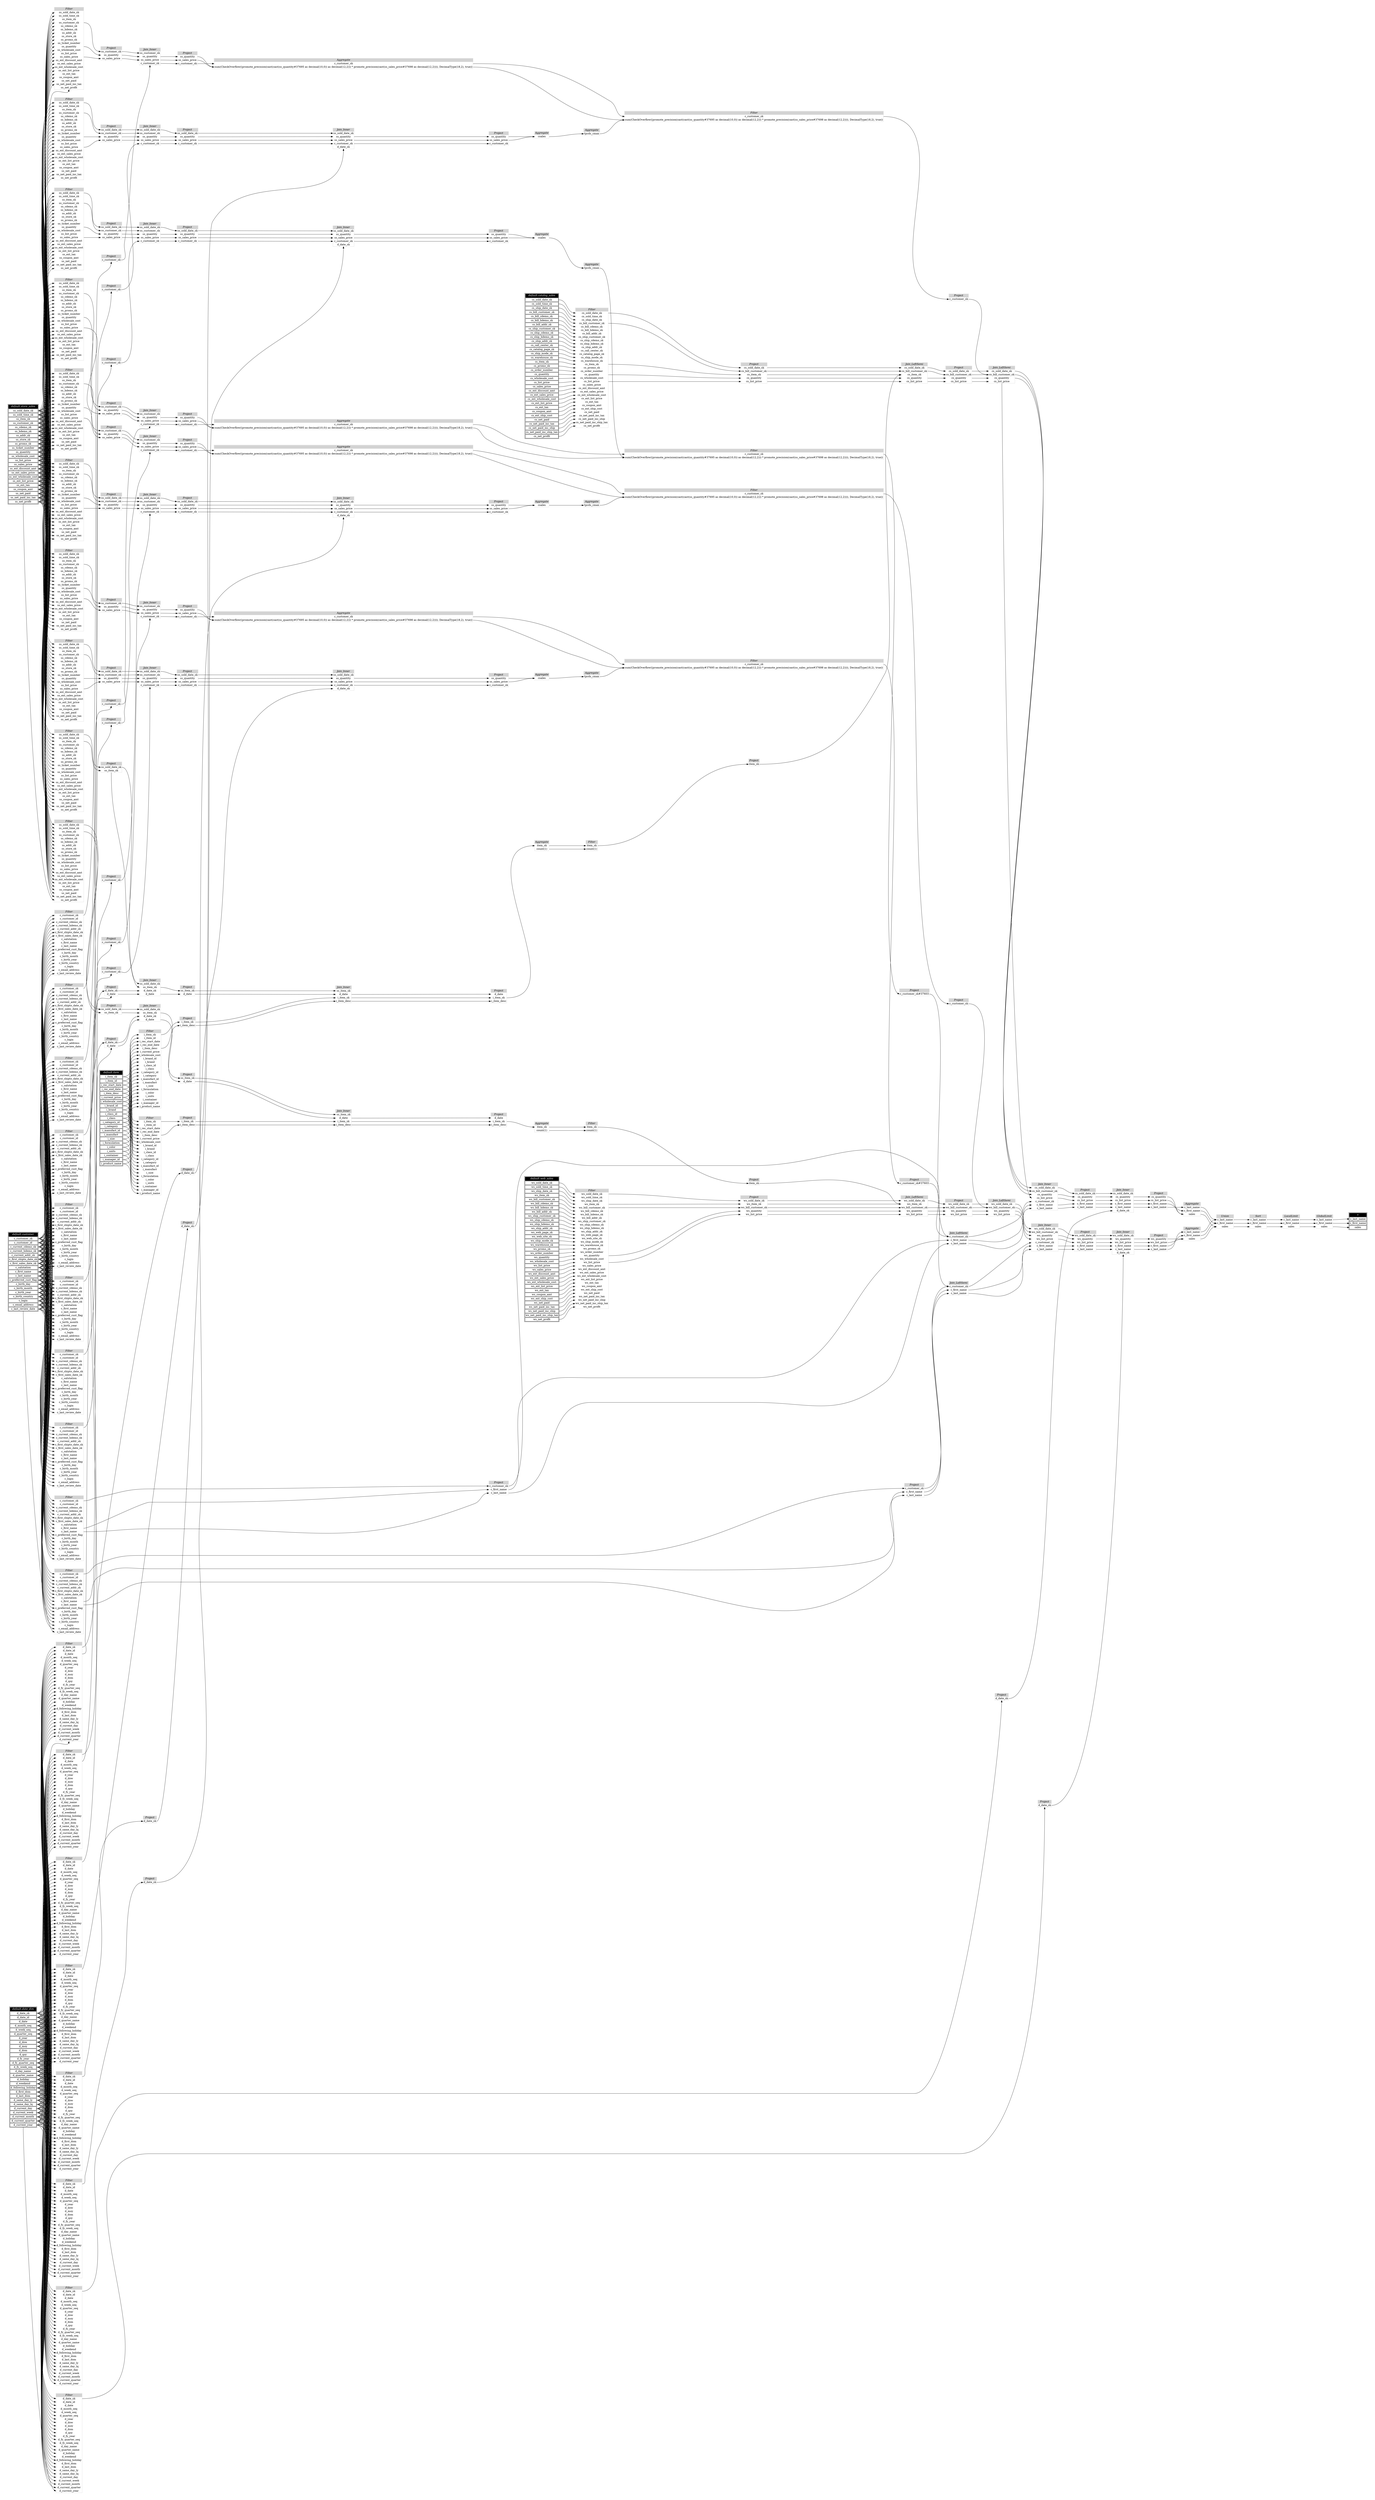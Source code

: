 // Automatically generated by TPCDSFlowTestSuite


digraph {
  graph [pad="0.5" nodesep="0.5" ranksep="1" fontname="Helvetica" rankdir=LR];
  node [shape=plaintext]

  
"Aggregate_0ede897" [label=<
<table color="lightgray" border="1" cellborder="0" cellspacing="0">
  <tr><td bgcolor="lightgray" port="nodeName"><i>Aggregate</i></td></tr>
  <tr><td port="0">c_customer_sk</td></tr>
<tr><td port="1">sum(CheckOverflow((promote_precision(cast(cast(ss_quantity#37695 as decimal(10,0)) as decimal(12,2))) * promote_precision(cast(ss_sales_price#37698 as decimal(12,2)))), DecimalType(18,2), true))</td></tr>
</table>>];
     

"Aggregate_1a6bc8d" [label=<
<table color="lightgray" border="1" cellborder="0" cellspacing="0">
  <tr><td bgcolor="lightgray" port="nodeName"><i>Aggregate</i></td></tr>
  <tr><td port="0">c_customer_sk</td></tr>
<tr><td port="1">sum(CheckOverflow((promote_precision(cast(cast(ss_quantity#37695 as decimal(10,0)) as decimal(12,2))) * promote_precision(cast(ss_sales_price#37698 as decimal(12,2)))), DecimalType(18,2), true))</td></tr>
</table>>];
     

"Aggregate_26cd916" [label=<
<table color="lightgray" border="1" cellborder="0" cellspacing="0">
  <tr><td bgcolor="lightgray" port="nodeName"><i>Aggregate</i></td></tr>
  <tr><td port="0">c_last_name</td></tr>
<tr><td port="1">c_first_name</td></tr>
<tr><td port="2">sales</td></tr>
</table>>];
     

"Aggregate_47fe8aa" [label=<
<table color="lightgray" border="1" cellborder="0" cellspacing="0">
  <tr><td bgcolor="lightgray" port="nodeName"><i>Aggregate</i></td></tr>
  <tr><td port="0">item_sk</td></tr>
<tr><td port="1">count(1)</td></tr>
</table>>];
     

"Aggregate_5d3f236" [label=<
<table color="lightgray" border="1" cellborder="0" cellspacing="0">
  <tr><td bgcolor="lightgray" port="nodeName"><i>Aggregate</i></td></tr>
  <tr><td port="0">tpcds_cmax</td></tr>
</table>>];
     

"Aggregate_5d9b010" [label=<
<table color="lightgray" border="1" cellborder="0" cellspacing="0">
  <tr><td bgcolor="lightgray" port="nodeName"><i>Aggregate</i></td></tr>
  <tr><td port="0">csales</td></tr>
</table>>];
     

"Aggregate_66a0443" [label=<
<table color="lightgray" border="1" cellborder="0" cellspacing="0">
  <tr><td bgcolor="lightgray" port="nodeName"><i>Aggregate</i></td></tr>
  <tr><td port="0">tpcds_cmax</td></tr>
</table>>];
     

"Aggregate_8080640" [label=<
<table color="lightgray" border="1" cellborder="0" cellspacing="0">
  <tr><td bgcolor="lightgray" port="nodeName"><i>Aggregate</i></td></tr>
  <tr><td port="0">csales</td></tr>
</table>>];
     

"Aggregate_991b4d5" [label=<
<table color="lightgray" border="1" cellborder="0" cellspacing="0">
  <tr><td bgcolor="lightgray" port="nodeName"><i>Aggregate</i></td></tr>
  <tr><td port="0">tpcds_cmax</td></tr>
</table>>];
     

"Aggregate_ac51c6b" [label=<
<table color="lightgray" border="1" cellborder="0" cellspacing="0">
  <tr><td bgcolor="lightgray" port="nodeName"><i>Aggregate</i></td></tr>
  <tr><td port="0">c_customer_sk</td></tr>
<tr><td port="1">sum(CheckOverflow((promote_precision(cast(cast(ss_quantity#37695 as decimal(10,0)) as decimal(12,2))) * promote_precision(cast(ss_sales_price#37698 as decimal(12,2)))), DecimalType(18,2), true))</td></tr>
</table>>];
     

"Aggregate_b691b4c" [label=<
<table color="lightgray" border="1" cellborder="0" cellspacing="0">
  <tr><td bgcolor="lightgray" port="nodeName"><i>Aggregate</i></td></tr>
  <tr><td port="0">c_customer_sk</td></tr>
<tr><td port="1">sum(CheckOverflow((promote_precision(cast(cast(ss_quantity#37695 as decimal(10,0)) as decimal(12,2))) * promote_precision(cast(ss_sales_price#37698 as decimal(12,2)))), DecimalType(18,2), true))</td></tr>
</table>>];
     

"Aggregate_b6c10be" [label=<
<table color="lightgray" border="1" cellborder="0" cellspacing="0">
  <tr><td bgcolor="lightgray" port="nodeName"><i>Aggregate</i></td></tr>
  <tr><td port="0">c_last_name</td></tr>
<tr><td port="1">c_first_name</td></tr>
<tr><td port="2">sales</td></tr>
</table>>];
     

"Aggregate_b9e746f" [label=<
<table color="lightgray" border="1" cellborder="0" cellspacing="0">
  <tr><td bgcolor="lightgray" port="nodeName"><i>Aggregate</i></td></tr>
  <tr><td port="0">csales</td></tr>
</table>>];
     

"Aggregate_c307b5d" [label=<
<table color="lightgray" border="1" cellborder="0" cellspacing="0">
  <tr><td bgcolor="lightgray" port="nodeName"><i>Aggregate</i></td></tr>
  <tr><td port="0">item_sk</td></tr>
<tr><td port="1">count(1)</td></tr>
</table>>];
     

"Aggregate_e8c4323" [label=<
<table color="lightgray" border="1" cellborder="0" cellspacing="0">
  <tr><td bgcolor="lightgray" port="nodeName"><i>Aggregate</i></td></tr>
  <tr><td port="0">tpcds_cmax</td></tr>
</table>>];
     

"Aggregate_edcb52a" [label=<
<table color="lightgray" border="1" cellborder="0" cellspacing="0">
  <tr><td bgcolor="lightgray" port="nodeName"><i>Aggregate</i></td></tr>
  <tr><td port="0">csales</td></tr>
</table>>];
     

"Filter_064657f" [label=<
<table color="lightgray" border="1" cellborder="0" cellspacing="0">
  <tr><td bgcolor="lightgray" port="nodeName"><i>Filter</i></td></tr>
  <tr><td port="0">ss_sold_date_sk</td></tr>
<tr><td port="1">ss_sold_time_sk</td></tr>
<tr><td port="2">ss_item_sk</td></tr>
<tr><td port="3">ss_customer_sk</td></tr>
<tr><td port="4">ss_cdemo_sk</td></tr>
<tr><td port="5">ss_hdemo_sk</td></tr>
<tr><td port="6">ss_addr_sk</td></tr>
<tr><td port="7">ss_store_sk</td></tr>
<tr><td port="8">ss_promo_sk</td></tr>
<tr><td port="9">ss_ticket_number</td></tr>
<tr><td port="10">ss_quantity</td></tr>
<tr><td port="11">ss_wholesale_cost</td></tr>
<tr><td port="12">ss_list_price</td></tr>
<tr><td port="13">ss_sales_price</td></tr>
<tr><td port="14">ss_ext_discount_amt</td></tr>
<tr><td port="15">ss_ext_sales_price</td></tr>
<tr><td port="16">ss_ext_wholesale_cost</td></tr>
<tr><td port="17">ss_ext_list_price</td></tr>
<tr><td port="18">ss_ext_tax</td></tr>
<tr><td port="19">ss_coupon_amt</td></tr>
<tr><td port="20">ss_net_paid</td></tr>
<tr><td port="21">ss_net_paid_inc_tax</td></tr>
<tr><td port="22">ss_net_profit</td></tr>
</table>>];
     

"Filter_3cfbf8d" [label=<
<table color="lightgray" border="1" cellborder="0" cellspacing="0">
  <tr><td bgcolor="lightgray" port="nodeName"><i>Filter</i></td></tr>
  <tr><td port="0">c_customer_sk</td></tr>
<tr><td port="1">c_customer_id</td></tr>
<tr><td port="2">c_current_cdemo_sk</td></tr>
<tr><td port="3">c_current_hdemo_sk</td></tr>
<tr><td port="4">c_current_addr_sk</td></tr>
<tr><td port="5">c_first_shipto_date_sk</td></tr>
<tr><td port="6">c_first_sales_date_sk</td></tr>
<tr><td port="7">c_salutation</td></tr>
<tr><td port="8">c_first_name</td></tr>
<tr><td port="9">c_last_name</td></tr>
<tr><td port="10">c_preferred_cust_flag</td></tr>
<tr><td port="11">c_birth_day</td></tr>
<tr><td port="12">c_birth_month</td></tr>
<tr><td port="13">c_birth_year</td></tr>
<tr><td port="14">c_birth_country</td></tr>
<tr><td port="15">c_login</td></tr>
<tr><td port="16">c_email_address</td></tr>
<tr><td port="17">c_last_review_date</td></tr>
</table>>];
     

"Filter_439b122" [label=<
<table color="lightgray" border="1" cellborder="0" cellspacing="0">
  <tr><td bgcolor="lightgray" port="nodeName"><i>Filter</i></td></tr>
  <tr><td port="0">c_customer_sk</td></tr>
<tr><td port="1">sum(CheckOverflow((promote_precision(cast(cast(ss_quantity#37695 as decimal(10,0)) as decimal(12,2))) * promote_precision(cast(ss_sales_price#37698 as decimal(12,2)))), DecimalType(18,2), true))</td></tr>
</table>>];
     

"Filter_4613deb" [label=<
<table color="lightgray" border="1" cellborder="0" cellspacing="0">
  <tr><td bgcolor="lightgray" port="nodeName"><i>Filter</i></td></tr>
  <tr><td port="0">i_item_sk</td></tr>
<tr><td port="1">i_item_id</td></tr>
<tr><td port="2">i_rec_start_date</td></tr>
<tr><td port="3">i_rec_end_date</td></tr>
<tr><td port="4">i_item_desc</td></tr>
<tr><td port="5">i_current_price</td></tr>
<tr><td port="6">i_wholesale_cost</td></tr>
<tr><td port="7">i_brand_id</td></tr>
<tr><td port="8">i_brand</td></tr>
<tr><td port="9">i_class_id</td></tr>
<tr><td port="10">i_class</td></tr>
<tr><td port="11">i_category_id</td></tr>
<tr><td port="12">i_category</td></tr>
<tr><td port="13">i_manufact_id</td></tr>
<tr><td port="14">i_manufact</td></tr>
<tr><td port="15">i_size</td></tr>
<tr><td port="16">i_formulation</td></tr>
<tr><td port="17">i_color</td></tr>
<tr><td port="18">i_units</td></tr>
<tr><td port="19">i_container</td></tr>
<tr><td port="20">i_manager_id</td></tr>
<tr><td port="21">i_product_name</td></tr>
</table>>];
     

"Filter_518c605" [label=<
<table color="lightgray" border="1" cellborder="0" cellspacing="0">
  <tr><td bgcolor="lightgray" port="nodeName"><i>Filter</i></td></tr>
  <tr><td port="0">d_date_sk</td></tr>
<tr><td port="1">d_date_id</td></tr>
<tr><td port="2">d_date</td></tr>
<tr><td port="3">d_month_seq</td></tr>
<tr><td port="4">d_week_seq</td></tr>
<tr><td port="5">d_quarter_seq</td></tr>
<tr><td port="6">d_year</td></tr>
<tr><td port="7">d_dow</td></tr>
<tr><td port="8">d_moy</td></tr>
<tr><td port="9">d_dom</td></tr>
<tr><td port="10">d_qoy</td></tr>
<tr><td port="11">d_fy_year</td></tr>
<tr><td port="12">d_fy_quarter_seq</td></tr>
<tr><td port="13">d_fy_week_seq</td></tr>
<tr><td port="14">d_day_name</td></tr>
<tr><td port="15">d_quarter_name</td></tr>
<tr><td port="16">d_holiday</td></tr>
<tr><td port="17">d_weekend</td></tr>
<tr><td port="18">d_following_holiday</td></tr>
<tr><td port="19">d_first_dom</td></tr>
<tr><td port="20">d_last_dom</td></tr>
<tr><td port="21">d_same_day_ly</td></tr>
<tr><td port="22">d_same_day_lq</td></tr>
<tr><td port="23">d_current_day</td></tr>
<tr><td port="24">d_current_week</td></tr>
<tr><td port="25">d_current_month</td></tr>
<tr><td port="26">d_current_quarter</td></tr>
<tr><td port="27">d_current_year</td></tr>
</table>>];
     

"Filter_54f47ef" [label=<
<table color="lightgray" border="1" cellborder="0" cellspacing="0">
  <tr><td bgcolor="lightgray" port="nodeName"><i>Filter</i></td></tr>
  <tr><td port="0">item_sk</td></tr>
<tr><td port="1">count(1)</td></tr>
</table>>];
     

"Filter_5ae167f" [label=<
<table color="lightgray" border="1" cellborder="0" cellspacing="0">
  <tr><td bgcolor="lightgray" port="nodeName"><i>Filter</i></td></tr>
  <tr><td port="0">c_customer_sk</td></tr>
<tr><td port="1">c_customer_id</td></tr>
<tr><td port="2">c_current_cdemo_sk</td></tr>
<tr><td port="3">c_current_hdemo_sk</td></tr>
<tr><td port="4">c_current_addr_sk</td></tr>
<tr><td port="5">c_first_shipto_date_sk</td></tr>
<tr><td port="6">c_first_sales_date_sk</td></tr>
<tr><td port="7">c_salutation</td></tr>
<tr><td port="8">c_first_name</td></tr>
<tr><td port="9">c_last_name</td></tr>
<tr><td port="10">c_preferred_cust_flag</td></tr>
<tr><td port="11">c_birth_day</td></tr>
<tr><td port="12">c_birth_month</td></tr>
<tr><td port="13">c_birth_year</td></tr>
<tr><td port="14">c_birth_country</td></tr>
<tr><td port="15">c_login</td></tr>
<tr><td port="16">c_email_address</td></tr>
<tr><td port="17">c_last_review_date</td></tr>
</table>>];
     

"Filter_5de9ab5" [label=<
<table color="lightgray" border="1" cellborder="0" cellspacing="0">
  <tr><td bgcolor="lightgray" port="nodeName"><i>Filter</i></td></tr>
  <tr><td port="0">d_date_sk</td></tr>
<tr><td port="1">d_date_id</td></tr>
<tr><td port="2">d_date</td></tr>
<tr><td port="3">d_month_seq</td></tr>
<tr><td port="4">d_week_seq</td></tr>
<tr><td port="5">d_quarter_seq</td></tr>
<tr><td port="6">d_year</td></tr>
<tr><td port="7">d_dow</td></tr>
<tr><td port="8">d_moy</td></tr>
<tr><td port="9">d_dom</td></tr>
<tr><td port="10">d_qoy</td></tr>
<tr><td port="11">d_fy_year</td></tr>
<tr><td port="12">d_fy_quarter_seq</td></tr>
<tr><td port="13">d_fy_week_seq</td></tr>
<tr><td port="14">d_day_name</td></tr>
<tr><td port="15">d_quarter_name</td></tr>
<tr><td port="16">d_holiday</td></tr>
<tr><td port="17">d_weekend</td></tr>
<tr><td port="18">d_following_holiday</td></tr>
<tr><td port="19">d_first_dom</td></tr>
<tr><td port="20">d_last_dom</td></tr>
<tr><td port="21">d_same_day_ly</td></tr>
<tr><td port="22">d_same_day_lq</td></tr>
<tr><td port="23">d_current_day</td></tr>
<tr><td port="24">d_current_week</td></tr>
<tr><td port="25">d_current_month</td></tr>
<tr><td port="26">d_current_quarter</td></tr>
<tr><td port="27">d_current_year</td></tr>
</table>>];
     

"Filter_6139a2a" [label=<
<table color="lightgray" border="1" cellborder="0" cellspacing="0">
  <tr><td bgcolor="lightgray" port="nodeName"><i>Filter</i></td></tr>
  <tr><td port="0">d_date_sk</td></tr>
<tr><td port="1">d_date_id</td></tr>
<tr><td port="2">d_date</td></tr>
<tr><td port="3">d_month_seq</td></tr>
<tr><td port="4">d_week_seq</td></tr>
<tr><td port="5">d_quarter_seq</td></tr>
<tr><td port="6">d_year</td></tr>
<tr><td port="7">d_dow</td></tr>
<tr><td port="8">d_moy</td></tr>
<tr><td port="9">d_dom</td></tr>
<tr><td port="10">d_qoy</td></tr>
<tr><td port="11">d_fy_year</td></tr>
<tr><td port="12">d_fy_quarter_seq</td></tr>
<tr><td port="13">d_fy_week_seq</td></tr>
<tr><td port="14">d_day_name</td></tr>
<tr><td port="15">d_quarter_name</td></tr>
<tr><td port="16">d_holiday</td></tr>
<tr><td port="17">d_weekend</td></tr>
<tr><td port="18">d_following_holiday</td></tr>
<tr><td port="19">d_first_dom</td></tr>
<tr><td port="20">d_last_dom</td></tr>
<tr><td port="21">d_same_day_ly</td></tr>
<tr><td port="22">d_same_day_lq</td></tr>
<tr><td port="23">d_current_day</td></tr>
<tr><td port="24">d_current_week</td></tr>
<tr><td port="25">d_current_month</td></tr>
<tr><td port="26">d_current_quarter</td></tr>
<tr><td port="27">d_current_year</td></tr>
</table>>];
     

"Filter_659a188" [label=<
<table color="lightgray" border="1" cellborder="0" cellspacing="0">
  <tr><td bgcolor="lightgray" port="nodeName"><i>Filter</i></td></tr>
  <tr><td port="0">d_date_sk</td></tr>
<tr><td port="1">d_date_id</td></tr>
<tr><td port="2">d_date</td></tr>
<tr><td port="3">d_month_seq</td></tr>
<tr><td port="4">d_week_seq</td></tr>
<tr><td port="5">d_quarter_seq</td></tr>
<tr><td port="6">d_year</td></tr>
<tr><td port="7">d_dow</td></tr>
<tr><td port="8">d_moy</td></tr>
<tr><td port="9">d_dom</td></tr>
<tr><td port="10">d_qoy</td></tr>
<tr><td port="11">d_fy_year</td></tr>
<tr><td port="12">d_fy_quarter_seq</td></tr>
<tr><td port="13">d_fy_week_seq</td></tr>
<tr><td port="14">d_day_name</td></tr>
<tr><td port="15">d_quarter_name</td></tr>
<tr><td port="16">d_holiday</td></tr>
<tr><td port="17">d_weekend</td></tr>
<tr><td port="18">d_following_holiday</td></tr>
<tr><td port="19">d_first_dom</td></tr>
<tr><td port="20">d_last_dom</td></tr>
<tr><td port="21">d_same_day_ly</td></tr>
<tr><td port="22">d_same_day_lq</td></tr>
<tr><td port="23">d_current_day</td></tr>
<tr><td port="24">d_current_week</td></tr>
<tr><td port="25">d_current_month</td></tr>
<tr><td port="26">d_current_quarter</td></tr>
<tr><td port="27">d_current_year</td></tr>
</table>>];
     

"Filter_6f116db" [label=<
<table color="lightgray" border="1" cellborder="0" cellspacing="0">
  <tr><td bgcolor="lightgray" port="nodeName"><i>Filter</i></td></tr>
  <tr><td port="0">c_customer_sk</td></tr>
<tr><td port="1">c_customer_id</td></tr>
<tr><td port="2">c_current_cdemo_sk</td></tr>
<tr><td port="3">c_current_hdemo_sk</td></tr>
<tr><td port="4">c_current_addr_sk</td></tr>
<tr><td port="5">c_first_shipto_date_sk</td></tr>
<tr><td port="6">c_first_sales_date_sk</td></tr>
<tr><td port="7">c_salutation</td></tr>
<tr><td port="8">c_first_name</td></tr>
<tr><td port="9">c_last_name</td></tr>
<tr><td port="10">c_preferred_cust_flag</td></tr>
<tr><td port="11">c_birth_day</td></tr>
<tr><td port="12">c_birth_month</td></tr>
<tr><td port="13">c_birth_year</td></tr>
<tr><td port="14">c_birth_country</td></tr>
<tr><td port="15">c_login</td></tr>
<tr><td port="16">c_email_address</td></tr>
<tr><td port="17">c_last_review_date</td></tr>
</table>>];
     

"Filter_7bfdc65" [label=<
<table color="lightgray" border="1" cellborder="0" cellspacing="0">
  <tr><td bgcolor="lightgray" port="nodeName"><i>Filter</i></td></tr>
  <tr><td port="0">c_customer_sk</td></tr>
<tr><td port="1">sum(CheckOverflow((promote_precision(cast(cast(ss_quantity#37695 as decimal(10,0)) as decimal(12,2))) * promote_precision(cast(ss_sales_price#37698 as decimal(12,2)))), DecimalType(18,2), true))</td></tr>
</table>>];
     

"Filter_7dd0675" [label=<
<table color="lightgray" border="1" cellborder="0" cellspacing="0">
  <tr><td bgcolor="lightgray" port="nodeName"><i>Filter</i></td></tr>
  <tr><td port="0">ss_sold_date_sk</td></tr>
<tr><td port="1">ss_sold_time_sk</td></tr>
<tr><td port="2">ss_item_sk</td></tr>
<tr><td port="3">ss_customer_sk</td></tr>
<tr><td port="4">ss_cdemo_sk</td></tr>
<tr><td port="5">ss_hdemo_sk</td></tr>
<tr><td port="6">ss_addr_sk</td></tr>
<tr><td port="7">ss_store_sk</td></tr>
<tr><td port="8">ss_promo_sk</td></tr>
<tr><td port="9">ss_ticket_number</td></tr>
<tr><td port="10">ss_quantity</td></tr>
<tr><td port="11">ss_wholesale_cost</td></tr>
<tr><td port="12">ss_list_price</td></tr>
<tr><td port="13">ss_sales_price</td></tr>
<tr><td port="14">ss_ext_discount_amt</td></tr>
<tr><td port="15">ss_ext_sales_price</td></tr>
<tr><td port="16">ss_ext_wholesale_cost</td></tr>
<tr><td port="17">ss_ext_list_price</td></tr>
<tr><td port="18">ss_ext_tax</td></tr>
<tr><td port="19">ss_coupon_amt</td></tr>
<tr><td port="20">ss_net_paid</td></tr>
<tr><td port="21">ss_net_paid_inc_tax</td></tr>
<tr><td port="22">ss_net_profit</td></tr>
</table>>];
     

"Filter_7dda3f4" [label=<
<table color="lightgray" border="1" cellborder="0" cellspacing="0">
  <tr><td bgcolor="lightgray" port="nodeName"><i>Filter</i></td></tr>
  <tr><td port="0">ss_sold_date_sk</td></tr>
<tr><td port="1">ss_sold_time_sk</td></tr>
<tr><td port="2">ss_item_sk</td></tr>
<tr><td port="3">ss_customer_sk</td></tr>
<tr><td port="4">ss_cdemo_sk</td></tr>
<tr><td port="5">ss_hdemo_sk</td></tr>
<tr><td port="6">ss_addr_sk</td></tr>
<tr><td port="7">ss_store_sk</td></tr>
<tr><td port="8">ss_promo_sk</td></tr>
<tr><td port="9">ss_ticket_number</td></tr>
<tr><td port="10">ss_quantity</td></tr>
<tr><td port="11">ss_wholesale_cost</td></tr>
<tr><td port="12">ss_list_price</td></tr>
<tr><td port="13">ss_sales_price</td></tr>
<tr><td port="14">ss_ext_discount_amt</td></tr>
<tr><td port="15">ss_ext_sales_price</td></tr>
<tr><td port="16">ss_ext_wholesale_cost</td></tr>
<tr><td port="17">ss_ext_list_price</td></tr>
<tr><td port="18">ss_ext_tax</td></tr>
<tr><td port="19">ss_coupon_amt</td></tr>
<tr><td port="20">ss_net_paid</td></tr>
<tr><td port="21">ss_net_paid_inc_tax</td></tr>
<tr><td port="22">ss_net_profit</td></tr>
</table>>];
     

"Filter_84d2cf7" [label=<
<table color="lightgray" border="1" cellborder="0" cellspacing="0">
  <tr><td bgcolor="lightgray" port="nodeName"><i>Filter</i></td></tr>
  <tr><td port="0">c_customer_sk</td></tr>
<tr><td port="1">c_customer_id</td></tr>
<tr><td port="2">c_current_cdemo_sk</td></tr>
<tr><td port="3">c_current_hdemo_sk</td></tr>
<tr><td port="4">c_current_addr_sk</td></tr>
<tr><td port="5">c_first_shipto_date_sk</td></tr>
<tr><td port="6">c_first_sales_date_sk</td></tr>
<tr><td port="7">c_salutation</td></tr>
<tr><td port="8">c_first_name</td></tr>
<tr><td port="9">c_last_name</td></tr>
<tr><td port="10">c_preferred_cust_flag</td></tr>
<tr><td port="11">c_birth_day</td></tr>
<tr><td port="12">c_birth_month</td></tr>
<tr><td port="13">c_birth_year</td></tr>
<tr><td port="14">c_birth_country</td></tr>
<tr><td port="15">c_login</td></tr>
<tr><td port="16">c_email_address</td></tr>
<tr><td port="17">c_last_review_date</td></tr>
</table>>];
     

"Filter_8c198b5" [label=<
<table color="lightgray" border="1" cellborder="0" cellspacing="0">
  <tr><td bgcolor="lightgray" port="nodeName"><i>Filter</i></td></tr>
  <tr><td port="0">d_date_sk</td></tr>
<tr><td port="1">d_date_id</td></tr>
<tr><td port="2">d_date</td></tr>
<tr><td port="3">d_month_seq</td></tr>
<tr><td port="4">d_week_seq</td></tr>
<tr><td port="5">d_quarter_seq</td></tr>
<tr><td port="6">d_year</td></tr>
<tr><td port="7">d_dow</td></tr>
<tr><td port="8">d_moy</td></tr>
<tr><td port="9">d_dom</td></tr>
<tr><td port="10">d_qoy</td></tr>
<tr><td port="11">d_fy_year</td></tr>
<tr><td port="12">d_fy_quarter_seq</td></tr>
<tr><td port="13">d_fy_week_seq</td></tr>
<tr><td port="14">d_day_name</td></tr>
<tr><td port="15">d_quarter_name</td></tr>
<tr><td port="16">d_holiday</td></tr>
<tr><td port="17">d_weekend</td></tr>
<tr><td port="18">d_following_holiday</td></tr>
<tr><td port="19">d_first_dom</td></tr>
<tr><td port="20">d_last_dom</td></tr>
<tr><td port="21">d_same_day_ly</td></tr>
<tr><td port="22">d_same_day_lq</td></tr>
<tr><td port="23">d_current_day</td></tr>
<tr><td port="24">d_current_week</td></tr>
<tr><td port="25">d_current_month</td></tr>
<tr><td port="26">d_current_quarter</td></tr>
<tr><td port="27">d_current_year</td></tr>
</table>>];
     

"Filter_90134ba" [label=<
<table color="lightgray" border="1" cellborder="0" cellspacing="0">
  <tr><td bgcolor="lightgray" port="nodeName"><i>Filter</i></td></tr>
  <tr><td port="0">ss_sold_date_sk</td></tr>
<tr><td port="1">ss_sold_time_sk</td></tr>
<tr><td port="2">ss_item_sk</td></tr>
<tr><td port="3">ss_customer_sk</td></tr>
<tr><td port="4">ss_cdemo_sk</td></tr>
<tr><td port="5">ss_hdemo_sk</td></tr>
<tr><td port="6">ss_addr_sk</td></tr>
<tr><td port="7">ss_store_sk</td></tr>
<tr><td port="8">ss_promo_sk</td></tr>
<tr><td port="9">ss_ticket_number</td></tr>
<tr><td port="10">ss_quantity</td></tr>
<tr><td port="11">ss_wholesale_cost</td></tr>
<tr><td port="12">ss_list_price</td></tr>
<tr><td port="13">ss_sales_price</td></tr>
<tr><td port="14">ss_ext_discount_amt</td></tr>
<tr><td port="15">ss_ext_sales_price</td></tr>
<tr><td port="16">ss_ext_wholesale_cost</td></tr>
<tr><td port="17">ss_ext_list_price</td></tr>
<tr><td port="18">ss_ext_tax</td></tr>
<tr><td port="19">ss_coupon_amt</td></tr>
<tr><td port="20">ss_net_paid</td></tr>
<tr><td port="21">ss_net_paid_inc_tax</td></tr>
<tr><td port="22">ss_net_profit</td></tr>
</table>>];
     

"Filter_963f203" [label=<
<table color="lightgray" border="1" cellborder="0" cellspacing="0">
  <tr><td bgcolor="lightgray" port="nodeName"><i>Filter</i></td></tr>
  <tr><td port="0">ss_sold_date_sk</td></tr>
<tr><td port="1">ss_sold_time_sk</td></tr>
<tr><td port="2">ss_item_sk</td></tr>
<tr><td port="3">ss_customer_sk</td></tr>
<tr><td port="4">ss_cdemo_sk</td></tr>
<tr><td port="5">ss_hdemo_sk</td></tr>
<tr><td port="6">ss_addr_sk</td></tr>
<tr><td port="7">ss_store_sk</td></tr>
<tr><td port="8">ss_promo_sk</td></tr>
<tr><td port="9">ss_ticket_number</td></tr>
<tr><td port="10">ss_quantity</td></tr>
<tr><td port="11">ss_wholesale_cost</td></tr>
<tr><td port="12">ss_list_price</td></tr>
<tr><td port="13">ss_sales_price</td></tr>
<tr><td port="14">ss_ext_discount_amt</td></tr>
<tr><td port="15">ss_ext_sales_price</td></tr>
<tr><td port="16">ss_ext_wholesale_cost</td></tr>
<tr><td port="17">ss_ext_list_price</td></tr>
<tr><td port="18">ss_ext_tax</td></tr>
<tr><td port="19">ss_coupon_amt</td></tr>
<tr><td port="20">ss_net_paid</td></tr>
<tr><td port="21">ss_net_paid_inc_tax</td></tr>
<tr><td port="22">ss_net_profit</td></tr>
</table>>];
     

"Filter_a193ebe" [label=<
<table color="lightgray" border="1" cellborder="0" cellspacing="0">
  <tr><td bgcolor="lightgray" port="nodeName"><i>Filter</i></td></tr>
  <tr><td port="0">c_customer_sk</td></tr>
<tr><td port="1">c_customer_id</td></tr>
<tr><td port="2">c_current_cdemo_sk</td></tr>
<tr><td port="3">c_current_hdemo_sk</td></tr>
<tr><td port="4">c_current_addr_sk</td></tr>
<tr><td port="5">c_first_shipto_date_sk</td></tr>
<tr><td port="6">c_first_sales_date_sk</td></tr>
<tr><td port="7">c_salutation</td></tr>
<tr><td port="8">c_first_name</td></tr>
<tr><td port="9">c_last_name</td></tr>
<tr><td port="10">c_preferred_cust_flag</td></tr>
<tr><td port="11">c_birth_day</td></tr>
<tr><td port="12">c_birth_month</td></tr>
<tr><td port="13">c_birth_year</td></tr>
<tr><td port="14">c_birth_country</td></tr>
<tr><td port="15">c_login</td></tr>
<tr><td port="16">c_email_address</td></tr>
<tr><td port="17">c_last_review_date</td></tr>
</table>>];
     

"Filter_a338f79" [label=<
<table color="lightgray" border="1" cellborder="0" cellspacing="0">
  <tr><td bgcolor="lightgray" port="nodeName"><i>Filter</i></td></tr>
  <tr><td port="0">c_customer_sk</td></tr>
<tr><td port="1">c_customer_id</td></tr>
<tr><td port="2">c_current_cdemo_sk</td></tr>
<tr><td port="3">c_current_hdemo_sk</td></tr>
<tr><td port="4">c_current_addr_sk</td></tr>
<tr><td port="5">c_first_shipto_date_sk</td></tr>
<tr><td port="6">c_first_sales_date_sk</td></tr>
<tr><td port="7">c_salutation</td></tr>
<tr><td port="8">c_first_name</td></tr>
<tr><td port="9">c_last_name</td></tr>
<tr><td port="10">c_preferred_cust_flag</td></tr>
<tr><td port="11">c_birth_day</td></tr>
<tr><td port="12">c_birth_month</td></tr>
<tr><td port="13">c_birth_year</td></tr>
<tr><td port="14">c_birth_country</td></tr>
<tr><td port="15">c_login</td></tr>
<tr><td port="16">c_email_address</td></tr>
<tr><td port="17">c_last_review_date</td></tr>
</table>>];
     

"Filter_a84bbb9" [label=<
<table color="lightgray" border="1" cellborder="0" cellspacing="0">
  <tr><td bgcolor="lightgray" port="nodeName"><i>Filter</i></td></tr>
  <tr><td port="0">ss_sold_date_sk</td></tr>
<tr><td port="1">ss_sold_time_sk</td></tr>
<tr><td port="2">ss_item_sk</td></tr>
<tr><td port="3">ss_customer_sk</td></tr>
<tr><td port="4">ss_cdemo_sk</td></tr>
<tr><td port="5">ss_hdemo_sk</td></tr>
<tr><td port="6">ss_addr_sk</td></tr>
<tr><td port="7">ss_store_sk</td></tr>
<tr><td port="8">ss_promo_sk</td></tr>
<tr><td port="9">ss_ticket_number</td></tr>
<tr><td port="10">ss_quantity</td></tr>
<tr><td port="11">ss_wholesale_cost</td></tr>
<tr><td port="12">ss_list_price</td></tr>
<tr><td port="13">ss_sales_price</td></tr>
<tr><td port="14">ss_ext_discount_amt</td></tr>
<tr><td port="15">ss_ext_sales_price</td></tr>
<tr><td port="16">ss_ext_wholesale_cost</td></tr>
<tr><td port="17">ss_ext_list_price</td></tr>
<tr><td port="18">ss_ext_tax</td></tr>
<tr><td port="19">ss_coupon_amt</td></tr>
<tr><td port="20">ss_net_paid</td></tr>
<tr><td port="21">ss_net_paid_inc_tax</td></tr>
<tr><td port="22">ss_net_profit</td></tr>
</table>>];
     

"Filter_b07161e" [label=<
<table color="lightgray" border="1" cellborder="0" cellspacing="0">
  <tr><td bgcolor="lightgray" port="nodeName"><i>Filter</i></td></tr>
  <tr><td port="0">d_date_sk</td></tr>
<tr><td port="1">d_date_id</td></tr>
<tr><td port="2">d_date</td></tr>
<tr><td port="3">d_month_seq</td></tr>
<tr><td port="4">d_week_seq</td></tr>
<tr><td port="5">d_quarter_seq</td></tr>
<tr><td port="6">d_year</td></tr>
<tr><td port="7">d_dow</td></tr>
<tr><td port="8">d_moy</td></tr>
<tr><td port="9">d_dom</td></tr>
<tr><td port="10">d_qoy</td></tr>
<tr><td port="11">d_fy_year</td></tr>
<tr><td port="12">d_fy_quarter_seq</td></tr>
<tr><td port="13">d_fy_week_seq</td></tr>
<tr><td port="14">d_day_name</td></tr>
<tr><td port="15">d_quarter_name</td></tr>
<tr><td port="16">d_holiday</td></tr>
<tr><td port="17">d_weekend</td></tr>
<tr><td port="18">d_following_holiday</td></tr>
<tr><td port="19">d_first_dom</td></tr>
<tr><td port="20">d_last_dom</td></tr>
<tr><td port="21">d_same_day_ly</td></tr>
<tr><td port="22">d_same_day_lq</td></tr>
<tr><td port="23">d_current_day</td></tr>
<tr><td port="24">d_current_week</td></tr>
<tr><td port="25">d_current_month</td></tr>
<tr><td port="26">d_current_quarter</td></tr>
<tr><td port="27">d_current_year</td></tr>
</table>>];
     

"Filter_b0f7935" [label=<
<table color="lightgray" border="1" cellborder="0" cellspacing="0">
  <tr><td bgcolor="lightgray" port="nodeName"><i>Filter</i></td></tr>
  <tr><td port="0">c_customer_sk</td></tr>
<tr><td port="1">c_customer_id</td></tr>
<tr><td port="2">c_current_cdemo_sk</td></tr>
<tr><td port="3">c_current_hdemo_sk</td></tr>
<tr><td port="4">c_current_addr_sk</td></tr>
<tr><td port="5">c_first_shipto_date_sk</td></tr>
<tr><td port="6">c_first_sales_date_sk</td></tr>
<tr><td port="7">c_salutation</td></tr>
<tr><td port="8">c_first_name</td></tr>
<tr><td port="9">c_last_name</td></tr>
<tr><td port="10">c_preferred_cust_flag</td></tr>
<tr><td port="11">c_birth_day</td></tr>
<tr><td port="12">c_birth_month</td></tr>
<tr><td port="13">c_birth_year</td></tr>
<tr><td port="14">c_birth_country</td></tr>
<tr><td port="15">c_login</td></tr>
<tr><td port="16">c_email_address</td></tr>
<tr><td port="17">c_last_review_date</td></tr>
</table>>];
     

"Filter_b7b49c2" [label=<
<table color="lightgray" border="1" cellborder="0" cellspacing="0">
  <tr><td bgcolor="lightgray" port="nodeName"><i>Filter</i></td></tr>
  <tr><td port="0">ss_sold_date_sk</td></tr>
<tr><td port="1">ss_sold_time_sk</td></tr>
<tr><td port="2">ss_item_sk</td></tr>
<tr><td port="3">ss_customer_sk</td></tr>
<tr><td port="4">ss_cdemo_sk</td></tr>
<tr><td port="5">ss_hdemo_sk</td></tr>
<tr><td port="6">ss_addr_sk</td></tr>
<tr><td port="7">ss_store_sk</td></tr>
<tr><td port="8">ss_promo_sk</td></tr>
<tr><td port="9">ss_ticket_number</td></tr>
<tr><td port="10">ss_quantity</td></tr>
<tr><td port="11">ss_wholesale_cost</td></tr>
<tr><td port="12">ss_list_price</td></tr>
<tr><td port="13">ss_sales_price</td></tr>
<tr><td port="14">ss_ext_discount_amt</td></tr>
<tr><td port="15">ss_ext_sales_price</td></tr>
<tr><td port="16">ss_ext_wholesale_cost</td></tr>
<tr><td port="17">ss_ext_list_price</td></tr>
<tr><td port="18">ss_ext_tax</td></tr>
<tr><td port="19">ss_coupon_amt</td></tr>
<tr><td port="20">ss_net_paid</td></tr>
<tr><td port="21">ss_net_paid_inc_tax</td></tr>
<tr><td port="22">ss_net_profit</td></tr>
</table>>];
     

"Filter_b7d84e7" [label=<
<table color="lightgray" border="1" cellborder="0" cellspacing="0">
  <tr><td bgcolor="lightgray" port="nodeName"><i>Filter</i></td></tr>
  <tr><td port="0">d_date_sk</td></tr>
<tr><td port="1">d_date_id</td></tr>
<tr><td port="2">d_date</td></tr>
<tr><td port="3">d_month_seq</td></tr>
<tr><td port="4">d_week_seq</td></tr>
<tr><td port="5">d_quarter_seq</td></tr>
<tr><td port="6">d_year</td></tr>
<tr><td port="7">d_dow</td></tr>
<tr><td port="8">d_moy</td></tr>
<tr><td port="9">d_dom</td></tr>
<tr><td port="10">d_qoy</td></tr>
<tr><td port="11">d_fy_year</td></tr>
<tr><td port="12">d_fy_quarter_seq</td></tr>
<tr><td port="13">d_fy_week_seq</td></tr>
<tr><td port="14">d_day_name</td></tr>
<tr><td port="15">d_quarter_name</td></tr>
<tr><td port="16">d_holiday</td></tr>
<tr><td port="17">d_weekend</td></tr>
<tr><td port="18">d_following_holiday</td></tr>
<tr><td port="19">d_first_dom</td></tr>
<tr><td port="20">d_last_dom</td></tr>
<tr><td port="21">d_same_day_ly</td></tr>
<tr><td port="22">d_same_day_lq</td></tr>
<tr><td port="23">d_current_day</td></tr>
<tr><td port="24">d_current_week</td></tr>
<tr><td port="25">d_current_month</td></tr>
<tr><td port="26">d_current_quarter</td></tr>
<tr><td port="27">d_current_year</td></tr>
</table>>];
     

"Filter_bc12edd" [label=<
<table color="lightgray" border="1" cellborder="0" cellspacing="0">
  <tr><td bgcolor="lightgray" port="nodeName"><i>Filter</i></td></tr>
  <tr><td port="0">i_item_sk</td></tr>
<tr><td port="1">i_item_id</td></tr>
<tr><td port="2">i_rec_start_date</td></tr>
<tr><td port="3">i_rec_end_date</td></tr>
<tr><td port="4">i_item_desc</td></tr>
<tr><td port="5">i_current_price</td></tr>
<tr><td port="6">i_wholesale_cost</td></tr>
<tr><td port="7">i_brand_id</td></tr>
<tr><td port="8">i_brand</td></tr>
<tr><td port="9">i_class_id</td></tr>
<tr><td port="10">i_class</td></tr>
<tr><td port="11">i_category_id</td></tr>
<tr><td port="12">i_category</td></tr>
<tr><td port="13">i_manufact_id</td></tr>
<tr><td port="14">i_manufact</td></tr>
<tr><td port="15">i_size</td></tr>
<tr><td port="16">i_formulation</td></tr>
<tr><td port="17">i_color</td></tr>
<tr><td port="18">i_units</td></tr>
<tr><td port="19">i_container</td></tr>
<tr><td port="20">i_manager_id</td></tr>
<tr><td port="21">i_product_name</td></tr>
</table>>];
     

"Filter_be30a69" [label=<
<table color="lightgray" border="1" cellborder="0" cellspacing="0">
  <tr><td bgcolor="lightgray" port="nodeName"><i>Filter</i></td></tr>
  <tr><td port="0">ss_sold_date_sk</td></tr>
<tr><td port="1">ss_sold_time_sk</td></tr>
<tr><td port="2">ss_item_sk</td></tr>
<tr><td port="3">ss_customer_sk</td></tr>
<tr><td port="4">ss_cdemo_sk</td></tr>
<tr><td port="5">ss_hdemo_sk</td></tr>
<tr><td port="6">ss_addr_sk</td></tr>
<tr><td port="7">ss_store_sk</td></tr>
<tr><td port="8">ss_promo_sk</td></tr>
<tr><td port="9">ss_ticket_number</td></tr>
<tr><td port="10">ss_quantity</td></tr>
<tr><td port="11">ss_wholesale_cost</td></tr>
<tr><td port="12">ss_list_price</td></tr>
<tr><td port="13">ss_sales_price</td></tr>
<tr><td port="14">ss_ext_discount_amt</td></tr>
<tr><td port="15">ss_ext_sales_price</td></tr>
<tr><td port="16">ss_ext_wholesale_cost</td></tr>
<tr><td port="17">ss_ext_list_price</td></tr>
<tr><td port="18">ss_ext_tax</td></tr>
<tr><td port="19">ss_coupon_amt</td></tr>
<tr><td port="20">ss_net_paid</td></tr>
<tr><td port="21">ss_net_paid_inc_tax</td></tr>
<tr><td port="22">ss_net_profit</td></tr>
</table>>];
     

"Filter_d17b7c8" [label=<
<table color="lightgray" border="1" cellborder="0" cellspacing="0">
  <tr><td bgcolor="lightgray" port="nodeName"><i>Filter</i></td></tr>
  <tr><td port="0">c_customer_sk</td></tr>
<tr><td port="1">sum(CheckOverflow((promote_precision(cast(cast(ss_quantity#37695 as decimal(10,0)) as decimal(12,2))) * promote_precision(cast(ss_sales_price#37698 as decimal(12,2)))), DecimalType(18,2), true))</td></tr>
</table>>];
     

"Filter_d2419fd" [label=<
<table color="lightgray" border="1" cellborder="0" cellspacing="0">
  <tr><td bgcolor="lightgray" port="nodeName"><i>Filter</i></td></tr>
  <tr><td port="0">ss_sold_date_sk</td></tr>
<tr><td port="1">ss_sold_time_sk</td></tr>
<tr><td port="2">ss_item_sk</td></tr>
<tr><td port="3">ss_customer_sk</td></tr>
<tr><td port="4">ss_cdemo_sk</td></tr>
<tr><td port="5">ss_hdemo_sk</td></tr>
<tr><td port="6">ss_addr_sk</td></tr>
<tr><td port="7">ss_store_sk</td></tr>
<tr><td port="8">ss_promo_sk</td></tr>
<tr><td port="9">ss_ticket_number</td></tr>
<tr><td port="10">ss_quantity</td></tr>
<tr><td port="11">ss_wholesale_cost</td></tr>
<tr><td port="12">ss_list_price</td></tr>
<tr><td port="13">ss_sales_price</td></tr>
<tr><td port="14">ss_ext_discount_amt</td></tr>
<tr><td port="15">ss_ext_sales_price</td></tr>
<tr><td port="16">ss_ext_wholesale_cost</td></tr>
<tr><td port="17">ss_ext_list_price</td></tr>
<tr><td port="18">ss_ext_tax</td></tr>
<tr><td port="19">ss_coupon_amt</td></tr>
<tr><td port="20">ss_net_paid</td></tr>
<tr><td port="21">ss_net_paid_inc_tax</td></tr>
<tr><td port="22">ss_net_profit</td></tr>
</table>>];
     

"Filter_d5cc9ab" [label=<
<table color="lightgray" border="1" cellborder="0" cellspacing="0">
  <tr><td bgcolor="lightgray" port="nodeName"><i>Filter</i></td></tr>
  <tr><td port="0">c_customer_sk</td></tr>
<tr><td port="1">c_customer_id</td></tr>
<tr><td port="2">c_current_cdemo_sk</td></tr>
<tr><td port="3">c_current_hdemo_sk</td></tr>
<tr><td port="4">c_current_addr_sk</td></tr>
<tr><td port="5">c_first_shipto_date_sk</td></tr>
<tr><td port="6">c_first_sales_date_sk</td></tr>
<tr><td port="7">c_salutation</td></tr>
<tr><td port="8">c_first_name</td></tr>
<tr><td port="9">c_last_name</td></tr>
<tr><td port="10">c_preferred_cust_flag</td></tr>
<tr><td port="11">c_birth_day</td></tr>
<tr><td port="12">c_birth_month</td></tr>
<tr><td port="13">c_birth_year</td></tr>
<tr><td port="14">c_birth_country</td></tr>
<tr><td port="15">c_login</td></tr>
<tr><td port="16">c_email_address</td></tr>
<tr><td port="17">c_last_review_date</td></tr>
</table>>];
     

"Filter_dad7e7c" [label=<
<table color="lightgray" border="1" cellborder="0" cellspacing="0">
  <tr><td bgcolor="lightgray" port="nodeName"><i>Filter</i></td></tr>
  <tr><td port="0">item_sk</td></tr>
<tr><td port="1">count(1)</td></tr>
</table>>];
     

"Filter_dca69a7" [label=<
<table color="lightgray" border="1" cellborder="0" cellspacing="0">
  <tr><td bgcolor="lightgray" port="nodeName"><i>Filter</i></td></tr>
  <tr><td port="0">c_customer_sk</td></tr>
<tr><td port="1">c_customer_id</td></tr>
<tr><td port="2">c_current_cdemo_sk</td></tr>
<tr><td port="3">c_current_hdemo_sk</td></tr>
<tr><td port="4">c_current_addr_sk</td></tr>
<tr><td port="5">c_first_shipto_date_sk</td></tr>
<tr><td port="6">c_first_sales_date_sk</td></tr>
<tr><td port="7">c_salutation</td></tr>
<tr><td port="8">c_first_name</td></tr>
<tr><td port="9">c_last_name</td></tr>
<tr><td port="10">c_preferred_cust_flag</td></tr>
<tr><td port="11">c_birth_day</td></tr>
<tr><td port="12">c_birth_month</td></tr>
<tr><td port="13">c_birth_year</td></tr>
<tr><td port="14">c_birth_country</td></tr>
<tr><td port="15">c_login</td></tr>
<tr><td port="16">c_email_address</td></tr>
<tr><td port="17">c_last_review_date</td></tr>
</table>>];
     

"Filter_dcb5939" [label=<
<table color="lightgray" border="1" cellborder="0" cellspacing="0">
  <tr><td bgcolor="lightgray" port="nodeName"><i>Filter</i></td></tr>
  <tr><td port="0">cs_sold_date_sk</td></tr>
<tr><td port="1">cs_sold_time_sk</td></tr>
<tr><td port="2">cs_ship_date_sk</td></tr>
<tr><td port="3">cs_bill_customer_sk</td></tr>
<tr><td port="4">cs_bill_cdemo_sk</td></tr>
<tr><td port="5">cs_bill_hdemo_sk</td></tr>
<tr><td port="6">cs_bill_addr_sk</td></tr>
<tr><td port="7">cs_ship_customer_sk</td></tr>
<tr><td port="8">cs_ship_cdemo_sk</td></tr>
<tr><td port="9">cs_ship_hdemo_sk</td></tr>
<tr><td port="10">cs_ship_addr_sk</td></tr>
<tr><td port="11">cs_call_center_sk</td></tr>
<tr><td port="12">cs_catalog_page_sk</td></tr>
<tr><td port="13">cs_ship_mode_sk</td></tr>
<tr><td port="14">cs_warehouse_sk</td></tr>
<tr><td port="15">cs_item_sk</td></tr>
<tr><td port="16">cs_promo_sk</td></tr>
<tr><td port="17">cs_order_number</td></tr>
<tr><td port="18">cs_quantity</td></tr>
<tr><td port="19">cs_wholesale_cost</td></tr>
<tr><td port="20">cs_list_price</td></tr>
<tr><td port="21">cs_sales_price</td></tr>
<tr><td port="22">cs_ext_discount_amt</td></tr>
<tr><td port="23">cs_ext_sales_price</td></tr>
<tr><td port="24">cs_ext_wholesale_cost</td></tr>
<tr><td port="25">cs_ext_list_price</td></tr>
<tr><td port="26">cs_ext_tax</td></tr>
<tr><td port="27">cs_coupon_amt</td></tr>
<tr><td port="28">cs_ext_ship_cost</td></tr>
<tr><td port="29">cs_net_paid</td></tr>
<tr><td port="30">cs_net_paid_inc_tax</td></tr>
<tr><td port="31">cs_net_paid_inc_ship</td></tr>
<tr><td port="32">cs_net_paid_inc_ship_tax</td></tr>
<tr><td port="33">cs_net_profit</td></tr>
</table>>];
     

"Filter_f6997b6" [label=<
<table color="lightgray" border="1" cellborder="0" cellspacing="0">
  <tr><td bgcolor="lightgray" port="nodeName"><i>Filter</i></td></tr>
  <tr><td port="0">ws_sold_date_sk</td></tr>
<tr><td port="1">ws_sold_time_sk</td></tr>
<tr><td port="2">ws_ship_date_sk</td></tr>
<tr><td port="3">ws_item_sk</td></tr>
<tr><td port="4">ws_bill_customer_sk</td></tr>
<tr><td port="5">ws_bill_cdemo_sk</td></tr>
<tr><td port="6">ws_bill_hdemo_sk</td></tr>
<tr><td port="7">ws_bill_addr_sk</td></tr>
<tr><td port="8">ws_ship_customer_sk</td></tr>
<tr><td port="9">ws_ship_cdemo_sk</td></tr>
<tr><td port="10">ws_ship_hdemo_sk</td></tr>
<tr><td port="11">ws_ship_addr_sk</td></tr>
<tr><td port="12">ws_web_page_sk</td></tr>
<tr><td port="13">ws_web_site_sk</td></tr>
<tr><td port="14">ws_ship_mode_sk</td></tr>
<tr><td port="15">ws_warehouse_sk</td></tr>
<tr><td port="16">ws_promo_sk</td></tr>
<tr><td port="17">ws_order_number</td></tr>
<tr><td port="18">ws_quantity</td></tr>
<tr><td port="19">ws_wholesale_cost</td></tr>
<tr><td port="20">ws_list_price</td></tr>
<tr><td port="21">ws_sales_price</td></tr>
<tr><td port="22">ws_ext_discount_amt</td></tr>
<tr><td port="23">ws_ext_sales_price</td></tr>
<tr><td port="24">ws_ext_wholesale_cost</td></tr>
<tr><td port="25">ws_ext_list_price</td></tr>
<tr><td port="26">ws_ext_tax</td></tr>
<tr><td port="27">ws_coupon_amt</td></tr>
<tr><td port="28">ws_ext_ship_cost</td></tr>
<tr><td port="29">ws_net_paid</td></tr>
<tr><td port="30">ws_net_paid_inc_tax</td></tr>
<tr><td port="31">ws_net_paid_inc_ship</td></tr>
<tr><td port="32">ws_net_paid_inc_ship_tax</td></tr>
<tr><td port="33">ws_net_profit</td></tr>
</table>>];
     

"Filter_f6fba23" [label=<
<table color="lightgray" border="1" cellborder="0" cellspacing="0">
  <tr><td bgcolor="lightgray" port="nodeName"><i>Filter</i></td></tr>
  <tr><td port="0">c_customer_sk</td></tr>
<tr><td port="1">c_customer_id</td></tr>
<tr><td port="2">c_current_cdemo_sk</td></tr>
<tr><td port="3">c_current_hdemo_sk</td></tr>
<tr><td port="4">c_current_addr_sk</td></tr>
<tr><td port="5">c_first_shipto_date_sk</td></tr>
<tr><td port="6">c_first_sales_date_sk</td></tr>
<tr><td port="7">c_salutation</td></tr>
<tr><td port="8">c_first_name</td></tr>
<tr><td port="9">c_last_name</td></tr>
<tr><td port="10">c_preferred_cust_flag</td></tr>
<tr><td port="11">c_birth_day</td></tr>
<tr><td port="12">c_birth_month</td></tr>
<tr><td port="13">c_birth_year</td></tr>
<tr><td port="14">c_birth_country</td></tr>
<tr><td port="15">c_login</td></tr>
<tr><td port="16">c_email_address</td></tr>
<tr><td port="17">c_last_review_date</td></tr>
</table>>];
     

"Filter_fa2c205" [label=<
<table color="lightgray" border="1" cellborder="0" cellspacing="0">
  <tr><td bgcolor="lightgray" port="nodeName"><i>Filter</i></td></tr>
  <tr><td port="0">d_date_sk</td></tr>
<tr><td port="1">d_date_id</td></tr>
<tr><td port="2">d_date</td></tr>
<tr><td port="3">d_month_seq</td></tr>
<tr><td port="4">d_week_seq</td></tr>
<tr><td port="5">d_quarter_seq</td></tr>
<tr><td port="6">d_year</td></tr>
<tr><td port="7">d_dow</td></tr>
<tr><td port="8">d_moy</td></tr>
<tr><td port="9">d_dom</td></tr>
<tr><td port="10">d_qoy</td></tr>
<tr><td port="11">d_fy_year</td></tr>
<tr><td port="12">d_fy_quarter_seq</td></tr>
<tr><td port="13">d_fy_week_seq</td></tr>
<tr><td port="14">d_day_name</td></tr>
<tr><td port="15">d_quarter_name</td></tr>
<tr><td port="16">d_holiday</td></tr>
<tr><td port="17">d_weekend</td></tr>
<tr><td port="18">d_following_holiday</td></tr>
<tr><td port="19">d_first_dom</td></tr>
<tr><td port="20">d_last_dom</td></tr>
<tr><td port="21">d_same_day_ly</td></tr>
<tr><td port="22">d_same_day_lq</td></tr>
<tr><td port="23">d_current_day</td></tr>
<tr><td port="24">d_current_week</td></tr>
<tr><td port="25">d_current_month</td></tr>
<tr><td port="26">d_current_quarter</td></tr>
<tr><td port="27">d_current_year</td></tr>
</table>>];
     

"Filter_fe678cf" [label=<
<table color="lightgray" border="1" cellborder="0" cellspacing="0">
  <tr><td bgcolor="lightgray" port="nodeName"><i>Filter</i></td></tr>
  <tr><td port="0">c_customer_sk</td></tr>
<tr><td port="1">sum(CheckOverflow((promote_precision(cast(cast(ss_quantity#37695 as decimal(10,0)) as decimal(12,2))) * promote_precision(cast(ss_sales_price#37698 as decimal(12,2)))), DecimalType(18,2), true))</td></tr>
</table>>];
     

"Filter_febb0da" [label=<
<table color="lightgray" border="1" cellborder="0" cellspacing="0">
  <tr><td bgcolor="lightgray" port="nodeName"><i>Filter</i></td></tr>
  <tr><td port="0">ss_sold_date_sk</td></tr>
<tr><td port="1">ss_sold_time_sk</td></tr>
<tr><td port="2">ss_item_sk</td></tr>
<tr><td port="3">ss_customer_sk</td></tr>
<tr><td port="4">ss_cdemo_sk</td></tr>
<tr><td port="5">ss_hdemo_sk</td></tr>
<tr><td port="6">ss_addr_sk</td></tr>
<tr><td port="7">ss_store_sk</td></tr>
<tr><td port="8">ss_promo_sk</td></tr>
<tr><td port="9">ss_ticket_number</td></tr>
<tr><td port="10">ss_quantity</td></tr>
<tr><td port="11">ss_wholesale_cost</td></tr>
<tr><td port="12">ss_list_price</td></tr>
<tr><td port="13">ss_sales_price</td></tr>
<tr><td port="14">ss_ext_discount_amt</td></tr>
<tr><td port="15">ss_ext_sales_price</td></tr>
<tr><td port="16">ss_ext_wholesale_cost</td></tr>
<tr><td port="17">ss_ext_list_price</td></tr>
<tr><td port="18">ss_ext_tax</td></tr>
<tr><td port="19">ss_coupon_amt</td></tr>
<tr><td port="20">ss_net_paid</td></tr>
<tr><td port="21">ss_net_paid_inc_tax</td></tr>
<tr><td port="22">ss_net_profit</td></tr>
</table>>];
     

"GlobalLimit_4949a5f" [label=<
<table color="lightgray" border="1" cellborder="0" cellspacing="0">
  <tr><td bgcolor="lightgray" port="nodeName"><i>GlobalLimit</i></td></tr>
  <tr><td port="0">c_last_name</td></tr>
<tr><td port="1">c_first_name</td></tr>
<tr><td port="2">sales</td></tr>
</table>>];
     

"Join_Inner_09f7822" [label=<
<table color="lightgray" border="1" cellborder="0" cellspacing="0">
  <tr><td bgcolor="lightgray" port="nodeName"><i>Join_Inner</i></td></tr>
  <tr><td port="0">cs_sold_date_sk</td></tr>
<tr><td port="1">cs_bill_customer_sk</td></tr>
<tr><td port="2">cs_quantity</td></tr>
<tr><td port="3">cs_list_price</td></tr>
<tr><td port="4">c_customer_sk</td></tr>
<tr><td port="5">c_first_name</td></tr>
<tr><td port="6">c_last_name</td></tr>
</table>>];
     

"Join_Inner_0e7d68f" [label=<
<table color="lightgray" border="1" cellborder="0" cellspacing="0">
  <tr><td bgcolor="lightgray" port="nodeName"><i>Join_Inner</i></td></tr>
  <tr><td port="0">ss_sold_date_sk</td></tr>
<tr><td port="1">ss_customer_sk</td></tr>
<tr><td port="2">ss_quantity</td></tr>
<tr><td port="3">ss_sales_price</td></tr>
<tr><td port="4">c_customer_sk</td></tr>
</table>>];
     

"Join_Inner_14a06a5" [label=<
<table color="lightgray" border="1" cellborder="0" cellspacing="0">
  <tr><td bgcolor="lightgray" port="nodeName"><i>Join_Inner</i></td></tr>
  <tr><td port="0">ss_customer_sk</td></tr>
<tr><td port="1">ss_quantity</td></tr>
<tr><td port="2">ss_sales_price</td></tr>
<tr><td port="3">c_customer_sk</td></tr>
</table>>];
     

"Join_Inner_3216781" [label=<
<table color="lightgray" border="1" cellborder="0" cellspacing="0">
  <tr><td bgcolor="lightgray" port="nodeName"><i>Join_Inner</i></td></tr>
  <tr><td port="0">ws_sold_date_sk</td></tr>
<tr><td port="1">ws_bill_customer_sk</td></tr>
<tr><td port="2">ws_quantity</td></tr>
<tr><td port="3">ws_list_price</td></tr>
<tr><td port="4">c_customer_sk</td></tr>
<tr><td port="5">c_first_name</td></tr>
<tr><td port="6">c_last_name</td></tr>
</table>>];
     

"Join_Inner_42543dc" [label=<
<table color="lightgray" border="1" cellborder="0" cellspacing="0">
  <tr><td bgcolor="lightgray" port="nodeName"><i>Join_Inner</i></td></tr>
  <tr><td port="0">ss_sold_date_sk</td></tr>
<tr><td port="1">ss_item_sk</td></tr>
<tr><td port="2">d_date_sk</td></tr>
<tr><td port="3">d_date</td></tr>
</table>>];
     

"Join_Inner_43705df" [label=<
<table color="lightgray" border="1" cellborder="0" cellspacing="0">
  <tr><td bgcolor="lightgray" port="nodeName"><i>Join_Inner</i></td></tr>
  <tr><td port="0">ws_sold_date_sk</td></tr>
<tr><td port="1">ws_quantity</td></tr>
<tr><td port="2">ws_list_price</td></tr>
<tr><td port="3">c_first_name</td></tr>
<tr><td port="4">c_last_name</td></tr>
<tr><td port="5">d_date_sk</td></tr>
</table>>];
     

"Join_Inner_4c8c327" [label=<
<table color="lightgray" border="1" cellborder="0" cellspacing="0">
  <tr><td bgcolor="lightgray" port="nodeName"><i>Join_Inner</i></td></tr>
  <tr><td port="0">ss_customer_sk</td></tr>
<tr><td port="1">ss_quantity</td></tr>
<tr><td port="2">ss_sales_price</td></tr>
<tr><td port="3">c_customer_sk</td></tr>
</table>>];
     

"Join_Inner_61e1507" [label=<
<table color="lightgray" border="1" cellborder="0" cellspacing="0">
  <tr><td bgcolor="lightgray" port="nodeName"><i>Join_Inner</i></td></tr>
  <tr><td port="0">ss_item_sk</td></tr>
<tr><td port="1">d_date</td></tr>
<tr><td port="2">i_item_sk</td></tr>
<tr><td port="3">i_item_desc</td></tr>
</table>>];
     

"Join_Inner_636844d" [label=<
<table color="lightgray" border="1" cellborder="0" cellspacing="0">
  <tr><td bgcolor="lightgray" port="nodeName"><i>Join_Inner</i></td></tr>
  <tr><td port="0">ss_sold_date_sk</td></tr>
<tr><td port="1">ss_item_sk</td></tr>
<tr><td port="2">d_date_sk</td></tr>
<tr><td port="3">d_date</td></tr>
</table>>];
     

"Join_Inner_775d4f2" [label=<
<table color="lightgray" border="1" cellborder="0" cellspacing="0">
  <tr><td bgcolor="lightgray" port="nodeName"><i>Join_Inner</i></td></tr>
  <tr><td port="0">ss_sold_date_sk</td></tr>
<tr><td port="1">ss_quantity</td></tr>
<tr><td port="2">ss_sales_price</td></tr>
<tr><td port="3">c_customer_sk</td></tr>
<tr><td port="4">d_date_sk</td></tr>
</table>>];
     

"Join_Inner_8954f27" [label=<
<table color="lightgray" border="1" cellborder="0" cellspacing="0">
  <tr><td bgcolor="lightgray" port="nodeName"><i>Join_Inner</i></td></tr>
  <tr><td port="0">ss_sold_date_sk</td></tr>
<tr><td port="1">ss_quantity</td></tr>
<tr><td port="2">ss_sales_price</td></tr>
<tr><td port="3">c_customer_sk</td></tr>
<tr><td port="4">d_date_sk</td></tr>
</table>>];
     

"Join_Inner_8aab1ad" [label=<
<table color="lightgray" border="1" cellborder="0" cellspacing="0">
  <tr><td bgcolor="lightgray" port="nodeName"><i>Join_Inner</i></td></tr>
  <tr><td port="0">ss_sold_date_sk</td></tr>
<tr><td port="1">ss_quantity</td></tr>
<tr><td port="2">ss_sales_price</td></tr>
<tr><td port="3">c_customer_sk</td></tr>
<tr><td port="4">d_date_sk</td></tr>
</table>>];
     

"Join_Inner_971f2e8" [label=<
<table color="lightgray" border="1" cellborder="0" cellspacing="0">
  <tr><td bgcolor="lightgray" port="nodeName"><i>Join_Inner</i></td></tr>
  <tr><td port="0">ss_sold_date_sk</td></tr>
<tr><td port="1">ss_quantity</td></tr>
<tr><td port="2">ss_sales_price</td></tr>
<tr><td port="3">c_customer_sk</td></tr>
<tr><td port="4">d_date_sk</td></tr>
</table>>];
     

"Join_Inner_981008a" [label=<
<table color="lightgray" border="1" cellborder="0" cellspacing="0">
  <tr><td bgcolor="lightgray" port="nodeName"><i>Join_Inner</i></td></tr>
  <tr><td port="0">ss_customer_sk</td></tr>
<tr><td port="1">ss_quantity</td></tr>
<tr><td port="2">ss_sales_price</td></tr>
<tr><td port="3">c_customer_sk</td></tr>
</table>>];
     

"Join_Inner_9a25e8d" [label=<
<table color="lightgray" border="1" cellborder="0" cellspacing="0">
  <tr><td bgcolor="lightgray" port="nodeName"><i>Join_Inner</i></td></tr>
  <tr><td port="0">ss_item_sk</td></tr>
<tr><td port="1">d_date</td></tr>
<tr><td port="2">i_item_sk</td></tr>
<tr><td port="3">i_item_desc</td></tr>
</table>>];
     

"Join_Inner_aa4ff3e" [label=<
<table color="lightgray" border="1" cellborder="0" cellspacing="0">
  <tr><td bgcolor="lightgray" port="nodeName"><i>Join_Inner</i></td></tr>
  <tr><td port="0">ss_sold_date_sk</td></tr>
<tr><td port="1">ss_customer_sk</td></tr>
<tr><td port="2">ss_quantity</td></tr>
<tr><td port="3">ss_sales_price</td></tr>
<tr><td port="4">c_customer_sk</td></tr>
</table>>];
     

"Join_Inner_b65b6e4" [label=<
<table color="lightgray" border="1" cellborder="0" cellspacing="0">
  <tr><td bgcolor="lightgray" port="nodeName"><i>Join_Inner</i></td></tr>
  <tr><td port="0">ss_sold_date_sk</td></tr>
<tr><td port="1">ss_customer_sk</td></tr>
<tr><td port="2">ss_quantity</td></tr>
<tr><td port="3">ss_sales_price</td></tr>
<tr><td port="4">c_customer_sk</td></tr>
</table>>];
     

"Join_Inner_c47d727" [label=<
<table color="lightgray" border="1" cellborder="0" cellspacing="0">
  <tr><td bgcolor="lightgray" port="nodeName"><i>Join_Inner</i></td></tr>
  <tr><td port="0">cs_sold_date_sk</td></tr>
<tr><td port="1">cs_quantity</td></tr>
<tr><td port="2">cs_list_price</td></tr>
<tr><td port="3">c_first_name</td></tr>
<tr><td port="4">c_last_name</td></tr>
<tr><td port="5">d_date_sk</td></tr>
</table>>];
     

"Join_Inner_c88deef" [label=<
<table color="lightgray" border="1" cellborder="0" cellspacing="0">
  <tr><td bgcolor="lightgray" port="nodeName"><i>Join_Inner</i></td></tr>
  <tr><td port="0">ss_sold_date_sk</td></tr>
<tr><td port="1">ss_customer_sk</td></tr>
<tr><td port="2">ss_quantity</td></tr>
<tr><td port="3">ss_sales_price</td></tr>
<tr><td port="4">c_customer_sk</td></tr>
</table>>];
     

"Join_Inner_ed3458c" [label=<
<table color="lightgray" border="1" cellborder="0" cellspacing="0">
  <tr><td bgcolor="lightgray" port="nodeName"><i>Join_Inner</i></td></tr>
  <tr><td port="0">ss_customer_sk</td></tr>
<tr><td port="1">ss_quantity</td></tr>
<tr><td port="2">ss_sales_price</td></tr>
<tr><td port="3">c_customer_sk</td></tr>
</table>>];
     

"Join_LeftSemi_0c67114" [label=<
<table color="lightgray" border="1" cellborder="0" cellspacing="0">
  <tr><td bgcolor="lightgray" port="nodeName"><i>Join_LeftSemi</i></td></tr>
  <tr><td port="0">cs_sold_date_sk</td></tr>
<tr><td port="1">cs_bill_customer_sk</td></tr>
<tr><td port="2">cs_item_sk</td></tr>
<tr><td port="3">cs_quantity</td></tr>
<tr><td port="4">cs_list_price</td></tr>
</table>>];
     

"Join_LeftSemi_3655712" [label=<
<table color="lightgray" border="1" cellborder="0" cellspacing="0">
  <tr><td bgcolor="lightgray" port="nodeName"><i>Join_LeftSemi</i></td></tr>
  <tr><td port="0">ws_sold_date_sk</td></tr>
<tr><td port="1">ws_item_sk</td></tr>
<tr><td port="2">ws_bill_customer_sk</td></tr>
<tr><td port="3">ws_quantity</td></tr>
<tr><td port="4">ws_list_price</td></tr>
</table>>];
     

"Join_LeftSemi_8548d91" [label=<
<table color="lightgray" border="1" cellborder="0" cellspacing="0">
  <tr><td bgcolor="lightgray" port="nodeName"><i>Join_LeftSemi</i></td></tr>
  <tr><td port="0">cs_sold_date_sk</td></tr>
<tr><td port="1">cs_bill_customer_sk</td></tr>
<tr><td port="2">cs_quantity</td></tr>
<tr><td port="3">cs_list_price</td></tr>
</table>>];
     

"Join_LeftSemi_cfe6093" [label=<
<table color="lightgray" border="1" cellborder="0" cellspacing="0">
  <tr><td bgcolor="lightgray" port="nodeName"><i>Join_LeftSemi</i></td></tr>
  <tr><td port="0">ws_sold_date_sk</td></tr>
<tr><td port="1">ws_bill_customer_sk</td></tr>
<tr><td port="2">ws_quantity</td></tr>
<tr><td port="3">ws_list_price</td></tr>
</table>>];
     

"Join_LeftSemi_e0caf57" [label=<
<table color="lightgray" border="1" cellborder="0" cellspacing="0">
  <tr><td bgcolor="lightgray" port="nodeName"><i>Join_LeftSemi</i></td></tr>
  <tr><td port="0">c_customer_sk</td></tr>
<tr><td port="1">c_first_name</td></tr>
<tr><td port="2">c_last_name</td></tr>
</table>>];
     

"Join_LeftSemi_fc0aacf" [label=<
<table color="lightgray" border="1" cellborder="0" cellspacing="0">
  <tr><td bgcolor="lightgray" port="nodeName"><i>Join_LeftSemi</i></td></tr>
  <tr><td port="0">c_customer_sk</td></tr>
<tr><td port="1">c_first_name</td></tr>
<tr><td port="2">c_last_name</td></tr>
</table>>];
     

"LocalLimit_a78e135" [label=<
<table color="lightgray" border="1" cellborder="0" cellspacing="0">
  <tr><td bgcolor="lightgray" port="nodeName"><i>LocalLimit</i></td></tr>
  <tr><td port="0">c_last_name</td></tr>
<tr><td port="1">c_first_name</td></tr>
<tr><td port="2">sales</td></tr>
</table>>];
     

"Project_00164a3" [label=<
<table color="lightgray" border="1" cellborder="0" cellspacing="0">
  <tr><td bgcolor="lightgray" port="nodeName"><i>Project</i></td></tr>
  <tr><td port="0">d_date_sk</td></tr>
</table>>];
     

"Project_0184c4f" [label=<
<table color="lightgray" border="1" cellborder="0" cellspacing="0">
  <tr><td bgcolor="lightgray" port="nodeName"><i>Project</i></td></tr>
  <tr><td port="0">ws_sold_date_sk</td></tr>
<tr><td port="1">ws_bill_customer_sk</td></tr>
<tr><td port="2">ws_quantity</td></tr>
<tr><td port="3">ws_list_price</td></tr>
</table>>];
     

"Project_032b6b8" [label=<
<table color="lightgray" border="1" cellborder="0" cellspacing="0">
  <tr><td bgcolor="lightgray" port="nodeName"><i>Project</i></td></tr>
  <tr><td port="0">ss_sold_date_sk</td></tr>
<tr><td port="1">ss_customer_sk</td></tr>
<tr><td port="2">ss_quantity</td></tr>
<tr><td port="3">ss_sales_price</td></tr>
</table>>];
     

"Project_0436dec" [label=<
<table color="lightgray" border="1" cellborder="0" cellspacing="0">
  <tr><td bgcolor="lightgray" port="nodeName"><i>Project</i></td></tr>
  <tr><td port="0">d_date_sk</td></tr>
</table>>];
     

"Project_0786398" [label=<
<table color="lightgray" border="1" cellborder="0" cellspacing="0">
  <tr><td bgcolor="lightgray" port="nodeName"><i>Project</i></td></tr>
  <tr><td port="0">ws_quantity</td></tr>
<tr><td port="1">ws_list_price</td></tr>
<tr><td port="2">c_first_name</td></tr>
<tr><td port="3">c_last_name</td></tr>
</table>>];
     

"Project_093dcdf" [label=<
<table color="lightgray" border="1" cellborder="0" cellspacing="0">
  <tr><td bgcolor="lightgray" port="nodeName"><i>Project</i></td></tr>
  <tr><td port="0">ss_sold_date_sk</td></tr>
<tr><td port="1">ss_customer_sk</td></tr>
<tr><td port="2">ss_quantity</td></tr>
<tr><td port="3">ss_sales_price</td></tr>
</table>>];
     

"Project_14bbb78" [label=<
<table color="lightgray" border="1" cellborder="0" cellspacing="0">
  <tr><td bgcolor="lightgray" port="nodeName"><i>Project</i></td></tr>
  <tr><td port="0">c_customer_sk</td></tr>
</table>>];
     

"Project_184a218" [label=<
<table color="lightgray" border="1" cellborder="0" cellspacing="0">
  <tr><td bgcolor="lightgray" port="nodeName"><i>Project</i></td></tr>
  <tr><td port="0">c_customer_sk</td></tr>
</table>>];
     

"Project_1c1d9ed" [label=<
<table color="lightgray" border="1" cellborder="0" cellspacing="0">
  <tr><td bgcolor="lightgray" port="nodeName"><i>Project</i></td></tr>
  <tr><td port="0">ss_sold_date_sk</td></tr>
<tr><td port="1">ss_quantity</td></tr>
<tr><td port="2">ss_sales_price</td></tr>
<tr><td port="3">c_customer_sk</td></tr>
</table>>];
     

"Project_254167e" [label=<
<table color="lightgray" border="1" cellborder="0" cellspacing="0">
  <tr><td bgcolor="lightgray" port="nodeName"><i>Project</i></td></tr>
  <tr><td port="0">c_customer_sk</td></tr>
</table>>];
     

"Project_2990519" [label=<
<table color="lightgray" border="1" cellborder="0" cellspacing="0">
  <tr><td bgcolor="lightgray" port="nodeName"><i>Project</i></td></tr>
  <tr><td port="0">ss_sold_date_sk</td></tr>
<tr><td port="1">ss_item_sk</td></tr>
</table>>];
     

"Project_2d695f7" [label=<
<table color="lightgray" border="1" cellborder="0" cellspacing="0">
  <tr><td bgcolor="lightgray" port="nodeName"><i>Project</i></td></tr>
  <tr><td port="0">c_customer_sk</td></tr>
<tr><td port="1">c_first_name</td></tr>
<tr><td port="2">c_last_name</td></tr>
</table>>];
     

"Project_30aefd0" [label=<
<table color="lightgray" border="1" cellborder="0" cellspacing="0">
  <tr><td bgcolor="lightgray" port="nodeName"><i>Project</i></td></tr>
  <tr><td port="0">c_customer_sk</td></tr>
</table>>];
     

"Project_31820b9" [label=<
<table color="lightgray" border="1" cellborder="0" cellspacing="0">
  <tr><td bgcolor="lightgray" port="nodeName"><i>Project</i></td></tr>
  <tr><td port="0">cs_quantity</td></tr>
<tr><td port="1">cs_list_price</td></tr>
<tr><td port="2">c_first_name</td></tr>
<tr><td port="3">c_last_name</td></tr>
</table>>];
     

"Project_36e2746" [label=<
<table color="lightgray" border="1" cellborder="0" cellspacing="0">
  <tr><td bgcolor="lightgray" port="nodeName"><i>Project</i></td></tr>
  <tr><td port="0">c_customer_sk</td></tr>
</table>>];
     

"Project_373d8eb" [label=<
<table color="lightgray" border="1" cellborder="0" cellspacing="0">
  <tr><td bgcolor="lightgray" port="nodeName"><i>Project</i></td></tr>
  <tr><td port="0">ss_item_sk</td></tr>
<tr><td port="1">d_date</td></tr>
</table>>];
     

"Project_3c7a29d" [label=<
<table color="lightgray" border="1" cellborder="0" cellspacing="0">
  <tr><td bgcolor="lightgray" port="nodeName"><i>Project</i></td></tr>
  <tr><td port="0">ss_item_sk</td></tr>
<tr><td port="1">d_date</td></tr>
</table>>];
     

"Project_4397741" [label=<
<table color="lightgray" border="1" cellborder="0" cellspacing="0">
  <tr><td bgcolor="lightgray" port="nodeName"><i>Project</i></td></tr>
  <tr><td port="0">ws_sold_date_sk</td></tr>
<tr><td port="1">ws_item_sk</td></tr>
<tr><td port="2">ws_bill_customer_sk</td></tr>
<tr><td port="3">ws_quantity</td></tr>
<tr><td port="4">ws_list_price</td></tr>
</table>>];
     

"Project_49df899" [label=<
<table color="lightgray" border="1" cellborder="0" cellspacing="0">
  <tr><td bgcolor="lightgray" port="nodeName"><i>Project</i></td></tr>
  <tr><td port="0">c_customer_sk#37603</td></tr>
</table>>];
     

"Project_4b3ffac" [label=<
<table color="lightgray" border="1" cellborder="0" cellspacing="0">
  <tr><td bgcolor="lightgray" port="nodeName"><i>Project</i></td></tr>
  <tr><td port="0">cs_sold_date_sk</td></tr>
<tr><td port="1">cs_quantity</td></tr>
<tr><td port="2">cs_list_price</td></tr>
<tr><td port="3">c_first_name</td></tr>
<tr><td port="4">c_last_name</td></tr>
</table>>];
     

"Project_50b850f" [label=<
<table color="lightgray" border="1" cellborder="0" cellspacing="0">
  <tr><td bgcolor="lightgray" port="nodeName"><i>Project</i></td></tr>
  <tr><td port="0">ss_sold_date_sk</td></tr>
<tr><td port="1">ss_quantity</td></tr>
<tr><td port="2">ss_sales_price</td></tr>
<tr><td port="3">c_customer_sk</td></tr>
</table>>];
     

"Project_5556c2f" [label=<
<table color="lightgray" border="1" cellborder="0" cellspacing="0">
  <tr><td bgcolor="lightgray" port="nodeName"><i>Project</i></td></tr>
  <tr><td port="0">ss_quantity</td></tr>
<tr><td port="1">ss_sales_price</td></tr>
<tr><td port="2">c_customer_sk</td></tr>
</table>>];
     

"Project_5805c48" [label=<
<table color="lightgray" border="1" cellborder="0" cellspacing="0">
  <tr><td bgcolor="lightgray" port="nodeName"><i>Project</i></td></tr>
  <tr><td port="0">ss_sold_date_sk</td></tr>
<tr><td port="1">ss_quantity</td></tr>
<tr><td port="2">ss_sales_price</td></tr>
<tr><td port="3">c_customer_sk</td></tr>
</table>>];
     

"Project_594ed45" [label=<
<table color="lightgray" border="1" cellborder="0" cellspacing="0">
  <tr><td bgcolor="lightgray" port="nodeName"><i>Project</i></td></tr>
  <tr><td port="0">d_date_sk</td></tr>
<tr><td port="1">d_date</td></tr>
</table>>];
     

"Project_6546a69" [label=<
<table color="lightgray" border="1" cellborder="0" cellspacing="0">
  <tr><td bgcolor="lightgray" port="nodeName"><i>Project</i></td></tr>
  <tr><td port="0">i_item_sk</td></tr>
<tr><td port="1">i_item_desc</td></tr>
</table>>];
     

"Project_671bdcf" [label=<
<table color="lightgray" border="1" cellborder="0" cellspacing="0">
  <tr><td bgcolor="lightgray" port="nodeName"><i>Project</i></td></tr>
  <tr><td port="0">i_item_sk</td></tr>
<tr><td port="1">i_item_desc</td></tr>
</table>>];
     

"Project_68acd7f" [label=<
<table color="lightgray" border="1" cellborder="0" cellspacing="0">
  <tr><td bgcolor="lightgray" port="nodeName"><i>Project</i></td></tr>
  <tr><td port="0">d_date_sk</td></tr>
</table>>];
     

"Project_6bc91c3" [label=<
<table color="lightgray" border="1" cellborder="0" cellspacing="0">
  <tr><td bgcolor="lightgray" port="nodeName"><i>Project</i></td></tr>
  <tr><td port="0">c_customer_sk</td></tr>
</table>>];
     

"Project_73e2c15" [label=<
<table color="lightgray" border="1" cellborder="0" cellspacing="0">
  <tr><td bgcolor="lightgray" port="nodeName"><i>Project</i></td></tr>
  <tr><td port="0">c_customer_sk</td></tr>
</table>>];
     

"Project_74af1a4" [label=<
<table color="lightgray" border="1" cellborder="0" cellspacing="0">
  <tr><td bgcolor="lightgray" port="nodeName"><i>Project</i></td></tr>
  <tr><td port="0">ss_sold_date_sk</td></tr>
<tr><td port="1">ss_customer_sk</td></tr>
<tr><td port="2">ss_quantity</td></tr>
<tr><td port="3">ss_sales_price</td></tr>
</table>>];
     

"Project_752648d" [label=<
<table color="lightgray" border="1" cellborder="0" cellspacing="0">
  <tr><td bgcolor="lightgray" port="nodeName"><i>Project</i></td></tr>
  <tr><td port="0">d_date</td></tr>
<tr><td port="1">i_item_sk</td></tr>
<tr><td port="2">i_item_desc</td></tr>
</table>>];
     

"Project_77e6675" [label=<
<table color="lightgray" border="1" cellborder="0" cellspacing="0">
  <tr><td bgcolor="lightgray" port="nodeName"><i>Project</i></td></tr>
  <tr><td port="0">ss_quantity</td></tr>
<tr><td port="1">ss_sales_price</td></tr>
<tr><td port="2">c_customer_sk</td></tr>
</table>>];
     

"Project_78e76a7" [label=<
<table color="lightgray" border="1" cellborder="0" cellspacing="0">
  <tr><td bgcolor="lightgray" port="nodeName"><i>Project</i></td></tr>
  <tr><td port="0">d_date_sk</td></tr>
</table>>];
     

"Project_7930ccf" [label=<
<table color="lightgray" border="1" cellborder="0" cellspacing="0">
  <tr><td bgcolor="lightgray" port="nodeName"><i>Project</i></td></tr>
  <tr><td port="0">ss_quantity</td></tr>
<tr><td port="1">ss_sales_price</td></tr>
<tr><td port="2">c_customer_sk</td></tr>
</table>>];
     

"Project_7bdcdc0" [label=<
<table color="lightgray" border="1" cellborder="0" cellspacing="0">
  <tr><td bgcolor="lightgray" port="nodeName"><i>Project</i></td></tr>
  <tr><td port="0">ss_quantity</td></tr>
<tr><td port="1">ss_sales_price</td></tr>
<tr><td port="2">c_customer_sk</td></tr>
</table>>];
     

"Project_831ca7d" [label=<
<table color="lightgray" border="1" cellborder="0" cellspacing="0">
  <tr><td bgcolor="lightgray" port="nodeName"><i>Project</i></td></tr>
  <tr><td port="0">ss_quantity</td></tr>
<tr><td port="1">ss_sales_price</td></tr>
<tr><td port="2">c_customer_sk</td></tr>
</table>>];
     

"Project_8a933b1" [label=<
<table color="lightgray" border="1" cellborder="0" cellspacing="0">
  <tr><td bgcolor="lightgray" port="nodeName"><i>Project</i></td></tr>
  <tr><td port="0">d_date_sk</td></tr>
</table>>];
     

"Project_8cdd3f2" [label=<
<table color="lightgray" border="1" cellborder="0" cellspacing="0">
  <tr><td bgcolor="lightgray" port="nodeName"><i>Project</i></td></tr>
  <tr><td port="0">item_sk</td></tr>
</table>>];
     

"Project_8e83a77" [label=<
<table color="lightgray" border="1" cellborder="0" cellspacing="0">
  <tr><td bgcolor="lightgray" port="nodeName"><i>Project</i></td></tr>
  <tr><td port="0">c_customer_sk#37603</td></tr>
</table>>];
     

"Project_9ab0199" [label=<
<table color="lightgray" border="1" cellborder="0" cellspacing="0">
  <tr><td bgcolor="lightgray" port="nodeName"><i>Project</i></td></tr>
  <tr><td port="0">ss_customer_sk</td></tr>
<tr><td port="1">ss_quantity</td></tr>
<tr><td port="2">ss_sales_price</td></tr>
</table>>];
     

"Project_9bf15fd" [label=<
<table color="lightgray" border="1" cellborder="0" cellspacing="0">
  <tr><td bgcolor="lightgray" port="nodeName"><i>Project</i></td></tr>
  <tr><td port="0">d_date_sk</td></tr>
</table>>];
     

"Project_9da951f" [label=<
<table color="lightgray" border="1" cellborder="0" cellspacing="0">
  <tr><td bgcolor="lightgray" port="nodeName"><i>Project</i></td></tr>
  <tr><td port="0">cs_sold_date_sk</td></tr>
<tr><td port="1">cs_bill_customer_sk</td></tr>
<tr><td port="2">cs_quantity</td></tr>
<tr><td port="3">cs_list_price</td></tr>
</table>>];
     

"Project_a303b6b" [label=<
<table color="lightgray" border="1" cellborder="0" cellspacing="0">
  <tr><td bgcolor="lightgray" port="nodeName"><i>Project</i></td></tr>
  <tr><td port="0">c_customer_sk</td></tr>
</table>>];
     

"Project_aa69bff" [label=<
<table color="lightgray" border="1" cellborder="0" cellspacing="0">
  <tr><td bgcolor="lightgray" port="nodeName"><i>Project</i></td></tr>
  <tr><td port="0">ss_customer_sk</td></tr>
<tr><td port="1">ss_quantity</td></tr>
<tr><td port="2">ss_sales_price</td></tr>
</table>>];
     

"Project_aad697e" [label=<
<table color="lightgray" border="1" cellborder="0" cellspacing="0">
  <tr><td bgcolor="lightgray" port="nodeName"><i>Project</i></td></tr>
  <tr><td port="0">cs_sold_date_sk</td></tr>
<tr><td port="1">cs_bill_customer_sk</td></tr>
<tr><td port="2">cs_item_sk</td></tr>
<tr><td port="3">cs_quantity</td></tr>
<tr><td port="4">cs_list_price</td></tr>
</table>>];
     

"Project_b2a4b7e" [label=<
<table color="lightgray" border="1" cellborder="0" cellspacing="0">
  <tr><td bgcolor="lightgray" port="nodeName"><i>Project</i></td></tr>
  <tr><td port="0">ss_sold_date_sk</td></tr>
<tr><td port="1">ss_item_sk</td></tr>
</table>>];
     

"Project_b41319b" [label=<
<table color="lightgray" border="1" cellborder="0" cellspacing="0">
  <tr><td bgcolor="lightgray" port="nodeName"><i>Project</i></td></tr>
  <tr><td port="0">ss_sold_date_sk</td></tr>
<tr><td port="1">ss_quantity</td></tr>
<tr><td port="2">ss_sales_price</td></tr>
<tr><td port="3">c_customer_sk</td></tr>
</table>>];
     

"Project_b4d0529" [label=<
<table color="lightgray" border="1" cellborder="0" cellspacing="0">
  <tr><td bgcolor="lightgray" port="nodeName"><i>Project</i></td></tr>
  <tr><td port="0">ws_sold_date_sk</td></tr>
<tr><td port="1">ws_quantity</td></tr>
<tr><td port="2">ws_list_price</td></tr>
<tr><td port="3">c_first_name</td></tr>
<tr><td port="4">c_last_name</td></tr>
</table>>];
     

"Project_b8bab31" [label=<
<table color="lightgray" border="1" cellborder="0" cellspacing="0">
  <tr><td bgcolor="lightgray" port="nodeName"><i>Project</i></td></tr>
  <tr><td port="0">d_date_sk</td></tr>
<tr><td port="1">d_date</td></tr>
</table>>];
     

"Project_bef7665" [label=<
<table color="lightgray" border="1" cellborder="0" cellspacing="0">
  <tr><td bgcolor="lightgray" port="nodeName"><i>Project</i></td></tr>
  <tr><td port="0">d_date</td></tr>
<tr><td port="1">i_item_sk</td></tr>
<tr><td port="2">i_item_desc</td></tr>
</table>>];
     

"Project_c08796c" [label=<
<table color="lightgray" border="1" cellborder="0" cellspacing="0">
  <tr><td bgcolor="lightgray" port="nodeName"><i>Project</i></td></tr>
  <tr><td port="0">ss_sold_date_sk</td></tr>
<tr><td port="1">ss_customer_sk</td></tr>
<tr><td port="2">ss_quantity</td></tr>
<tr><td port="3">ss_sales_price</td></tr>
</table>>];
     

"Project_cbdaadd" [label=<
<table color="lightgray" border="1" cellborder="0" cellspacing="0">
  <tr><td bgcolor="lightgray" port="nodeName"><i>Project</i></td></tr>
  <tr><td port="0">c_customer_sk</td></tr>
</table>>];
     

"Project_cc561ee" [label=<
<table color="lightgray" border="1" cellborder="0" cellspacing="0">
  <tr><td bgcolor="lightgray" port="nodeName"><i>Project</i></td></tr>
  <tr><td port="0">ss_quantity</td></tr>
<tr><td port="1">ss_sales_price</td></tr>
<tr><td port="2">c_customer_sk</td></tr>
</table>>];
     

"Project_cd87cd9" [label=<
<table color="lightgray" border="1" cellborder="0" cellspacing="0">
  <tr><td bgcolor="lightgray" port="nodeName"><i>Project</i></td></tr>
  <tr><td port="0">c_customer_sk</td></tr>
</table>>];
     

"Project_d7e40b7" [label=<
<table color="lightgray" border="1" cellborder="0" cellspacing="0">
  <tr><td bgcolor="lightgray" port="nodeName"><i>Project</i></td></tr>
  <tr><td port="0">ss_customer_sk</td></tr>
<tr><td port="1">ss_quantity</td></tr>
<tr><td port="2">ss_sales_price</td></tr>
</table>>];
     

"Project_de83dbf" [label=<
<table color="lightgray" border="1" cellborder="0" cellspacing="0">
  <tr><td bgcolor="lightgray" port="nodeName"><i>Project</i></td></tr>
  <tr><td port="0">item_sk</td></tr>
</table>>];
     

"Project_e0a6d2d" [label=<
<table color="lightgray" border="1" cellborder="0" cellspacing="0">
  <tr><td bgcolor="lightgray" port="nodeName"><i>Project</i></td></tr>
  <tr><td port="0">ss_customer_sk</td></tr>
<tr><td port="1">ss_quantity</td></tr>
<tr><td port="2">ss_sales_price</td></tr>
</table>>];
     

"Project_f7791a4" [label=<
<table color="lightgray" border="1" cellborder="0" cellspacing="0">
  <tr><td bgcolor="lightgray" port="nodeName"><i>Project</i></td></tr>
  <tr><td port="0">ss_quantity</td></tr>
<tr><td port="1">ss_sales_price</td></tr>
<tr><td port="2">c_customer_sk</td></tr>
</table>>];
     

"Project_fc47379" [label=<
<table color="lightgray" border="1" cellborder="0" cellspacing="0">
  <tr><td bgcolor="lightgray" port="nodeName"><i>Project</i></td></tr>
  <tr><td port="0">c_customer_sk</td></tr>
<tr><td port="1">c_first_name</td></tr>
<tr><td port="2">c_last_name</td></tr>
</table>>];
     

"Project_ffaaec5" [label=<
<table color="lightgray" border="1" cellborder="0" cellspacing="0">
  <tr><td bgcolor="lightgray" port="nodeName"><i>Project</i></td></tr>
  <tr><td port="0">ss_quantity</td></tr>
<tr><td port="1">ss_sales_price</td></tr>
<tr><td port="2">c_customer_sk</td></tr>
</table>>];
     

"Sort_eeddf2d" [label=<
<table color="lightgray" border="1" cellborder="0" cellspacing="0">
  <tr><td bgcolor="lightgray" port="nodeName"><i>Sort</i></td></tr>
  <tr><td port="0">c_last_name</td></tr>
<tr><td port="1">c_first_name</td></tr>
<tr><td port="2">sales</td></tr>
</table>>];
     

"Union_1666784" [label=<
<table color="lightgray" border="1" cellborder="0" cellspacing="0">
  <tr><td bgcolor="lightgray" port="nodeName"><i>Union</i></td></tr>
  <tr><td port="0">c_last_name</td></tr>
<tr><td port="1">c_first_name</td></tr>
<tr><td port="2">sales</td></tr>
</table>>];
     

"default.catalog_sales" [color="black" label=<
<table>
  <tr><td bgcolor="black" port="nodeName"><i><font color="white">default.catalog_sales</font></i></td></tr>
  <tr><td port="0">cs_sold_date_sk</td></tr>
<tr><td port="1">cs_sold_time_sk</td></tr>
<tr><td port="2">cs_ship_date_sk</td></tr>
<tr><td port="3">cs_bill_customer_sk</td></tr>
<tr><td port="4">cs_bill_cdemo_sk</td></tr>
<tr><td port="5">cs_bill_hdemo_sk</td></tr>
<tr><td port="6">cs_bill_addr_sk</td></tr>
<tr><td port="7">cs_ship_customer_sk</td></tr>
<tr><td port="8">cs_ship_cdemo_sk</td></tr>
<tr><td port="9">cs_ship_hdemo_sk</td></tr>
<tr><td port="10">cs_ship_addr_sk</td></tr>
<tr><td port="11">cs_call_center_sk</td></tr>
<tr><td port="12">cs_catalog_page_sk</td></tr>
<tr><td port="13">cs_ship_mode_sk</td></tr>
<tr><td port="14">cs_warehouse_sk</td></tr>
<tr><td port="15">cs_item_sk</td></tr>
<tr><td port="16">cs_promo_sk</td></tr>
<tr><td port="17">cs_order_number</td></tr>
<tr><td port="18">cs_quantity</td></tr>
<tr><td port="19">cs_wholesale_cost</td></tr>
<tr><td port="20">cs_list_price</td></tr>
<tr><td port="21">cs_sales_price</td></tr>
<tr><td port="22">cs_ext_discount_amt</td></tr>
<tr><td port="23">cs_ext_sales_price</td></tr>
<tr><td port="24">cs_ext_wholesale_cost</td></tr>
<tr><td port="25">cs_ext_list_price</td></tr>
<tr><td port="26">cs_ext_tax</td></tr>
<tr><td port="27">cs_coupon_amt</td></tr>
<tr><td port="28">cs_ext_ship_cost</td></tr>
<tr><td port="29">cs_net_paid</td></tr>
<tr><td port="30">cs_net_paid_inc_tax</td></tr>
<tr><td port="31">cs_net_paid_inc_ship</td></tr>
<tr><td port="32">cs_net_paid_inc_ship_tax</td></tr>
<tr><td port="33">cs_net_profit</td></tr>
</table>>];
     

"default.customer" [color="black" label=<
<table>
  <tr><td bgcolor="black" port="nodeName"><i><font color="white">default.customer</font></i></td></tr>
  <tr><td port="0">c_customer_sk</td></tr>
<tr><td port="1">c_customer_id</td></tr>
<tr><td port="2">c_current_cdemo_sk</td></tr>
<tr><td port="3">c_current_hdemo_sk</td></tr>
<tr><td port="4">c_current_addr_sk</td></tr>
<tr><td port="5">c_first_shipto_date_sk</td></tr>
<tr><td port="6">c_first_sales_date_sk</td></tr>
<tr><td port="7">c_salutation</td></tr>
<tr><td port="8">c_first_name</td></tr>
<tr><td port="9">c_last_name</td></tr>
<tr><td port="10">c_preferred_cust_flag</td></tr>
<tr><td port="11">c_birth_day</td></tr>
<tr><td port="12">c_birth_month</td></tr>
<tr><td port="13">c_birth_year</td></tr>
<tr><td port="14">c_birth_country</td></tr>
<tr><td port="15">c_login</td></tr>
<tr><td port="16">c_email_address</td></tr>
<tr><td port="17">c_last_review_date</td></tr>
</table>>];
     

"default.date_dim" [color="black" label=<
<table>
  <tr><td bgcolor="black" port="nodeName"><i><font color="white">default.date_dim</font></i></td></tr>
  <tr><td port="0">d_date_sk</td></tr>
<tr><td port="1">d_date_id</td></tr>
<tr><td port="2">d_date</td></tr>
<tr><td port="3">d_month_seq</td></tr>
<tr><td port="4">d_week_seq</td></tr>
<tr><td port="5">d_quarter_seq</td></tr>
<tr><td port="6">d_year</td></tr>
<tr><td port="7">d_dow</td></tr>
<tr><td port="8">d_moy</td></tr>
<tr><td port="9">d_dom</td></tr>
<tr><td port="10">d_qoy</td></tr>
<tr><td port="11">d_fy_year</td></tr>
<tr><td port="12">d_fy_quarter_seq</td></tr>
<tr><td port="13">d_fy_week_seq</td></tr>
<tr><td port="14">d_day_name</td></tr>
<tr><td port="15">d_quarter_name</td></tr>
<tr><td port="16">d_holiday</td></tr>
<tr><td port="17">d_weekend</td></tr>
<tr><td port="18">d_following_holiday</td></tr>
<tr><td port="19">d_first_dom</td></tr>
<tr><td port="20">d_last_dom</td></tr>
<tr><td port="21">d_same_day_ly</td></tr>
<tr><td port="22">d_same_day_lq</td></tr>
<tr><td port="23">d_current_day</td></tr>
<tr><td port="24">d_current_week</td></tr>
<tr><td port="25">d_current_month</td></tr>
<tr><td port="26">d_current_quarter</td></tr>
<tr><td port="27">d_current_year</td></tr>
</table>>];
     

"default.item" [color="black" label=<
<table>
  <tr><td bgcolor="black" port="nodeName"><i><font color="white">default.item</font></i></td></tr>
  <tr><td port="0">i_item_sk</td></tr>
<tr><td port="1">i_item_id</td></tr>
<tr><td port="2">i_rec_start_date</td></tr>
<tr><td port="3">i_rec_end_date</td></tr>
<tr><td port="4">i_item_desc</td></tr>
<tr><td port="5">i_current_price</td></tr>
<tr><td port="6">i_wholesale_cost</td></tr>
<tr><td port="7">i_brand_id</td></tr>
<tr><td port="8">i_brand</td></tr>
<tr><td port="9">i_class_id</td></tr>
<tr><td port="10">i_class</td></tr>
<tr><td port="11">i_category_id</td></tr>
<tr><td port="12">i_category</td></tr>
<tr><td port="13">i_manufact_id</td></tr>
<tr><td port="14">i_manufact</td></tr>
<tr><td port="15">i_size</td></tr>
<tr><td port="16">i_formulation</td></tr>
<tr><td port="17">i_color</td></tr>
<tr><td port="18">i_units</td></tr>
<tr><td port="19">i_container</td></tr>
<tr><td port="20">i_manager_id</td></tr>
<tr><td port="21">i_product_name</td></tr>
</table>>];
     

"default.store_sales" [color="black" label=<
<table>
  <tr><td bgcolor="black" port="nodeName"><i><font color="white">default.store_sales</font></i></td></tr>
  <tr><td port="0">ss_sold_date_sk</td></tr>
<tr><td port="1">ss_sold_time_sk</td></tr>
<tr><td port="2">ss_item_sk</td></tr>
<tr><td port="3">ss_customer_sk</td></tr>
<tr><td port="4">ss_cdemo_sk</td></tr>
<tr><td port="5">ss_hdemo_sk</td></tr>
<tr><td port="6">ss_addr_sk</td></tr>
<tr><td port="7">ss_store_sk</td></tr>
<tr><td port="8">ss_promo_sk</td></tr>
<tr><td port="9">ss_ticket_number</td></tr>
<tr><td port="10">ss_quantity</td></tr>
<tr><td port="11">ss_wholesale_cost</td></tr>
<tr><td port="12">ss_list_price</td></tr>
<tr><td port="13">ss_sales_price</td></tr>
<tr><td port="14">ss_ext_discount_amt</td></tr>
<tr><td port="15">ss_ext_sales_price</td></tr>
<tr><td port="16">ss_ext_wholesale_cost</td></tr>
<tr><td port="17">ss_ext_list_price</td></tr>
<tr><td port="18">ss_ext_tax</td></tr>
<tr><td port="19">ss_coupon_amt</td></tr>
<tr><td port="20">ss_net_paid</td></tr>
<tr><td port="21">ss_net_paid_inc_tax</td></tr>
<tr><td port="22">ss_net_profit</td></tr>
</table>>];
     

"default.web_sales" [color="black" label=<
<table>
  <tr><td bgcolor="black" port="nodeName"><i><font color="white">default.web_sales</font></i></td></tr>
  <tr><td port="0">ws_sold_date_sk</td></tr>
<tr><td port="1">ws_sold_time_sk</td></tr>
<tr><td port="2">ws_ship_date_sk</td></tr>
<tr><td port="3">ws_item_sk</td></tr>
<tr><td port="4">ws_bill_customer_sk</td></tr>
<tr><td port="5">ws_bill_cdemo_sk</td></tr>
<tr><td port="6">ws_bill_hdemo_sk</td></tr>
<tr><td port="7">ws_bill_addr_sk</td></tr>
<tr><td port="8">ws_ship_customer_sk</td></tr>
<tr><td port="9">ws_ship_cdemo_sk</td></tr>
<tr><td port="10">ws_ship_hdemo_sk</td></tr>
<tr><td port="11">ws_ship_addr_sk</td></tr>
<tr><td port="12">ws_web_page_sk</td></tr>
<tr><td port="13">ws_web_site_sk</td></tr>
<tr><td port="14">ws_ship_mode_sk</td></tr>
<tr><td port="15">ws_warehouse_sk</td></tr>
<tr><td port="16">ws_promo_sk</td></tr>
<tr><td port="17">ws_order_number</td></tr>
<tr><td port="18">ws_quantity</td></tr>
<tr><td port="19">ws_wholesale_cost</td></tr>
<tr><td port="20">ws_list_price</td></tr>
<tr><td port="21">ws_sales_price</td></tr>
<tr><td port="22">ws_ext_discount_amt</td></tr>
<tr><td port="23">ws_ext_sales_price</td></tr>
<tr><td port="24">ws_ext_wholesale_cost</td></tr>
<tr><td port="25">ws_ext_list_price</td></tr>
<tr><td port="26">ws_ext_tax</td></tr>
<tr><td port="27">ws_coupon_amt</td></tr>
<tr><td port="28">ws_ext_ship_cost</td></tr>
<tr><td port="29">ws_net_paid</td></tr>
<tr><td port="30">ws_net_paid_inc_tax</td></tr>
<tr><td port="31">ws_net_paid_inc_ship</td></tr>
<tr><td port="32">ws_net_paid_inc_ship_tax</td></tr>
<tr><td port="33">ws_net_profit</td></tr>
</table>>];
     

"v" [color="black" label=<
<table>
  <tr><td bgcolor="black" port="nodeName"><i><font color="white">v</font></i></td></tr>
  <tr><td port="0">c_last_name</td></tr>
<tr><td port="1">c_first_name</td></tr>
<tr><td port="2">sales</td></tr>
</table>>];
     
  "Aggregate_0ede897":0 -> "Filter_d17b7c8":0;
"Aggregate_0ede897":1 -> "Filter_d17b7c8":1;
"Aggregate_1a6bc8d":0 -> "Filter_fe678cf":0;
"Aggregate_1a6bc8d":1 -> "Filter_fe678cf":1;
"Aggregate_26cd916":0 -> "Union_1666784":0;
"Aggregate_26cd916":1 -> "Union_1666784":1;
"Aggregate_26cd916":2 -> "Union_1666784":2;
"Aggregate_47fe8aa":0 -> "Filter_dad7e7c":0;
"Aggregate_47fe8aa":1 -> "Filter_dad7e7c":1;
"Aggregate_5d3f236":0 -> "Filter_439b122":1;
"Aggregate_5d9b010":0 -> "Aggregate_991b4d5":0;
"Aggregate_66a0443":0 -> "Filter_d17b7c8":1;
"Aggregate_8080640":0 -> "Aggregate_66a0443":0;
"Aggregate_991b4d5":0 -> "Filter_7bfdc65":1;
"Aggregate_ac51c6b":0 -> "Filter_7bfdc65":0;
"Aggregate_ac51c6b":1 -> "Filter_7bfdc65":1;
"Aggregate_b691b4c":0 -> "Filter_439b122":0;
"Aggregate_b691b4c":1 -> "Filter_439b122":1;
"Aggregate_b6c10be":0 -> "Union_1666784":0;
"Aggregate_b6c10be":1 -> "Union_1666784":1;
"Aggregate_b6c10be":2 -> "Union_1666784":2;
"Aggregate_b9e746f":0 -> "Aggregate_e8c4323":0;
"Aggregate_c307b5d":0 -> "Filter_54f47ef":0;
"Aggregate_c307b5d":1 -> "Filter_54f47ef":1;
"Aggregate_e8c4323":0 -> "Filter_fe678cf":1;
"Aggregate_edcb52a":0 -> "Aggregate_5d3f236":0;
"Filter_064657f":0 -> "Project_c08796c":0;
"Filter_064657f":10 -> "Project_c08796c":2;
"Filter_064657f":13 -> "Project_c08796c":3;
"Filter_064657f":3 -> "Project_c08796c":1;
"Filter_3cfbf8d":0 -> "Project_cd87cd9":0;
"Filter_439b122":0 -> "Project_49df899":0;
"Filter_4613deb":0 -> "Project_6546a69":0;
"Filter_4613deb":4 -> "Project_6546a69":1;
"Filter_518c605":0 -> "Project_0436dec":0;
"Filter_54f47ef":0 -> "Project_de83dbf":0;
"Filter_5ae167f":0 -> "Project_184a218":0;
"Filter_5de9ab5":0 -> "Project_8a933b1":0;
"Filter_6139a2a":0 -> "Project_68acd7f":0;
"Filter_659a188":0 -> "Project_00164a3":0;
"Filter_6f116db":0 -> "Project_2d695f7":0;
"Filter_6f116db":8 -> "Project_2d695f7":1;
"Filter_6f116db":9 -> "Project_2d695f7":2;
"Filter_7bfdc65":0 -> "Project_8e83a77":0;
"Filter_7dd0675":10 -> "Project_d7e40b7":1;
"Filter_7dd0675":13 -> "Project_d7e40b7":2;
"Filter_7dd0675":3 -> "Project_d7e40b7":0;
"Filter_7dda3f4":0 -> "Project_b2a4b7e":0;
"Filter_7dda3f4":2 -> "Project_b2a4b7e":1;
"Filter_84d2cf7":0 -> "Project_30aefd0":0;
"Filter_8c198b5":0 -> "Project_78e76a7":0;
"Filter_90134ba":0 -> "Project_74af1a4":0;
"Filter_90134ba":10 -> "Project_74af1a4":2;
"Filter_90134ba":13 -> "Project_74af1a4":3;
"Filter_90134ba":3 -> "Project_74af1a4":1;
"Filter_963f203":10 -> "Project_aa69bff":1;
"Filter_963f203":13 -> "Project_aa69bff":2;
"Filter_963f203":3 -> "Project_aa69bff":0;
"Filter_a193ebe":0 -> "Project_cbdaadd":0;
"Filter_a338f79":0 -> "Project_36e2746":0;
"Filter_a84bbb9":0 -> "Project_093dcdf":0;
"Filter_a84bbb9":10 -> "Project_093dcdf":2;
"Filter_a84bbb9":13 -> "Project_093dcdf":3;
"Filter_a84bbb9":3 -> "Project_093dcdf":1;
"Filter_b07161e":0 -> "Project_9bf15fd":0;
"Filter_b0f7935":0 -> "Project_6bc91c3":0;
"Filter_b7b49c2":0 -> "Project_032b6b8":0;
"Filter_b7b49c2":10 -> "Project_032b6b8":2;
"Filter_b7b49c2":13 -> "Project_032b6b8":3;
"Filter_b7b49c2":3 -> "Project_032b6b8":1;
"Filter_b7d84e7":0 -> "Project_594ed45":0;
"Filter_b7d84e7":2 -> "Project_594ed45":1;
"Filter_bc12edd":0 -> "Project_671bdcf":0;
"Filter_bc12edd":4 -> "Project_671bdcf":1;
"Filter_be30a69":0 -> "Project_2990519":0;
"Filter_be30a69":2 -> "Project_2990519":1;
"Filter_d17b7c8":0 -> "Project_14bbb78":0;
"Filter_d2419fd":10 -> "Project_9ab0199":1;
"Filter_d2419fd":13 -> "Project_9ab0199":2;
"Filter_d2419fd":3 -> "Project_9ab0199":0;
"Filter_d5cc9ab":0 -> "Project_fc47379":0;
"Filter_d5cc9ab":8 -> "Project_fc47379":1;
"Filter_d5cc9ab":9 -> "Project_fc47379":2;
"Filter_dad7e7c":0 -> "Project_8cdd3f2":0;
"Filter_dca69a7":0 -> "Project_a303b6b":0;
"Filter_dcb5939":0 -> "Project_aad697e":0;
"Filter_dcb5939":15 -> "Project_aad697e":2;
"Filter_dcb5939":18 -> "Project_aad697e":3;
"Filter_dcb5939":20 -> "Project_aad697e":4;
"Filter_dcb5939":3 -> "Project_aad697e":1;
"Filter_f6997b6":0 -> "Project_4397741":0;
"Filter_f6997b6":18 -> "Project_4397741":3;
"Filter_f6997b6":20 -> "Project_4397741":4;
"Filter_f6997b6":3 -> "Project_4397741":1;
"Filter_f6997b6":4 -> "Project_4397741":2;
"Filter_f6fba23":0 -> "Project_73e2c15":0;
"Filter_fa2c205":0 -> "Project_b8bab31":0;
"Filter_fa2c205":2 -> "Project_b8bab31":1;
"Filter_fe678cf":0 -> "Project_254167e":0;
"Filter_febb0da":10 -> "Project_e0a6d2d":1;
"Filter_febb0da":13 -> "Project_e0a6d2d":2;
"Filter_febb0da":3 -> "Project_e0a6d2d":0;
"GlobalLimit_4949a5f":0 -> "v":0;
"GlobalLimit_4949a5f":1 -> "v":1;
"GlobalLimit_4949a5f":2 -> "v":2;
"Join_Inner_09f7822":0 -> "Project_4b3ffac":0;
"Join_Inner_09f7822":2 -> "Project_4b3ffac":1;
"Join_Inner_09f7822":3 -> "Project_4b3ffac":2;
"Join_Inner_09f7822":5 -> "Project_4b3ffac":3;
"Join_Inner_09f7822":6 -> "Project_4b3ffac":4;
"Join_Inner_0e7d68f":0 -> "Project_50b850f":0;
"Join_Inner_0e7d68f":2 -> "Project_50b850f":1;
"Join_Inner_0e7d68f":3 -> "Project_50b850f":2;
"Join_Inner_0e7d68f":4 -> "Project_50b850f":3;
"Join_Inner_14a06a5":1 -> "Project_ffaaec5":0;
"Join_Inner_14a06a5":2 -> "Project_ffaaec5":1;
"Join_Inner_14a06a5":3 -> "Project_ffaaec5":2;
"Join_Inner_3216781":0 -> "Project_b4d0529":0;
"Join_Inner_3216781":2 -> "Project_b4d0529":1;
"Join_Inner_3216781":3 -> "Project_b4d0529":2;
"Join_Inner_3216781":5 -> "Project_b4d0529":3;
"Join_Inner_3216781":6 -> "Project_b4d0529":4;
"Join_Inner_42543dc":1 -> "Project_373d8eb":0;
"Join_Inner_42543dc":3 -> "Project_373d8eb":1;
"Join_Inner_43705df":1 -> "Project_0786398":0;
"Join_Inner_43705df":2 -> "Project_0786398":1;
"Join_Inner_43705df":3 -> "Project_0786398":2;
"Join_Inner_43705df":4 -> "Project_0786398":3;
"Join_Inner_4c8c327":1 -> "Project_7930ccf":0;
"Join_Inner_4c8c327":2 -> "Project_7930ccf":1;
"Join_Inner_4c8c327":3 -> "Project_7930ccf":2;
"Join_Inner_61e1507":1 -> "Project_752648d":0;
"Join_Inner_61e1507":2 -> "Project_752648d":1;
"Join_Inner_61e1507":3 -> "Project_752648d":2;
"Join_Inner_636844d":1 -> "Project_3c7a29d":0;
"Join_Inner_636844d":3 -> "Project_3c7a29d":1;
"Join_Inner_775d4f2":1 -> "Project_831ca7d":0;
"Join_Inner_775d4f2":2 -> "Project_831ca7d":1;
"Join_Inner_775d4f2":3 -> "Project_831ca7d":2;
"Join_Inner_8954f27":1 -> "Project_5556c2f":0;
"Join_Inner_8954f27":2 -> "Project_5556c2f":1;
"Join_Inner_8954f27":3 -> "Project_5556c2f":2;
"Join_Inner_8aab1ad":1 -> "Project_77e6675":0;
"Join_Inner_8aab1ad":2 -> "Project_77e6675":1;
"Join_Inner_8aab1ad":3 -> "Project_77e6675":2;
"Join_Inner_971f2e8":1 -> "Project_cc561ee":0;
"Join_Inner_971f2e8":2 -> "Project_cc561ee":1;
"Join_Inner_971f2e8":3 -> "Project_cc561ee":2;
"Join_Inner_981008a":1 -> "Project_f7791a4":0;
"Join_Inner_981008a":2 -> "Project_f7791a4":1;
"Join_Inner_981008a":3 -> "Project_f7791a4":2;
"Join_Inner_9a25e8d":1 -> "Project_bef7665":0;
"Join_Inner_9a25e8d":2 -> "Project_bef7665":1;
"Join_Inner_9a25e8d":3 -> "Project_bef7665":2;
"Join_Inner_aa4ff3e":0 -> "Project_1c1d9ed":0;
"Join_Inner_aa4ff3e":2 -> "Project_1c1d9ed":1;
"Join_Inner_aa4ff3e":3 -> "Project_1c1d9ed":2;
"Join_Inner_aa4ff3e":4 -> "Project_1c1d9ed":3;
"Join_Inner_b65b6e4":0 -> "Project_5805c48":0;
"Join_Inner_b65b6e4":2 -> "Project_5805c48":1;
"Join_Inner_b65b6e4":3 -> "Project_5805c48":2;
"Join_Inner_b65b6e4":4 -> "Project_5805c48":3;
"Join_Inner_c47d727":1 -> "Project_31820b9":0;
"Join_Inner_c47d727":2 -> "Project_31820b9":1;
"Join_Inner_c47d727":3 -> "Project_31820b9":2;
"Join_Inner_c47d727":4 -> "Project_31820b9":3;
"Join_Inner_c88deef":0 -> "Project_b41319b":0;
"Join_Inner_c88deef":2 -> "Project_b41319b":1;
"Join_Inner_c88deef":3 -> "Project_b41319b":2;
"Join_Inner_c88deef":4 -> "Project_b41319b":3;
"Join_Inner_ed3458c":1 -> "Project_7bdcdc0":0;
"Join_Inner_ed3458c":2 -> "Project_7bdcdc0":1;
"Join_Inner_ed3458c":3 -> "Project_7bdcdc0":2;
"Join_LeftSemi_0c67114":0 -> "Project_9da951f":0;
"Join_LeftSemi_0c67114":1 -> "Project_9da951f":1;
"Join_LeftSemi_0c67114":3 -> "Project_9da951f":2;
"Join_LeftSemi_0c67114":4 -> "Project_9da951f":3;
"Join_LeftSemi_3655712":0 -> "Project_0184c4f":0;
"Join_LeftSemi_3655712":2 -> "Project_0184c4f":1;
"Join_LeftSemi_3655712":3 -> "Project_0184c4f":2;
"Join_LeftSemi_3655712":4 -> "Project_0184c4f":3;
"Join_LeftSemi_8548d91":0 -> "Join_Inner_09f7822":0;
"Join_LeftSemi_8548d91":1 -> "Join_Inner_09f7822":1;
"Join_LeftSemi_8548d91":2 -> "Join_Inner_09f7822":2;
"Join_LeftSemi_8548d91":3 -> "Join_Inner_09f7822":3;
"Join_LeftSemi_cfe6093":0 -> "Join_Inner_3216781":0;
"Join_LeftSemi_cfe6093":1 -> "Join_Inner_3216781":1;
"Join_LeftSemi_cfe6093":2 -> "Join_Inner_3216781":2;
"Join_LeftSemi_cfe6093":3 -> "Join_Inner_3216781":3;
"Join_LeftSemi_e0caf57":0 -> "Join_Inner_3216781":4;
"Join_LeftSemi_e0caf57":1 -> "Join_Inner_3216781":5;
"Join_LeftSemi_e0caf57":2 -> "Join_Inner_3216781":6;
"Join_LeftSemi_fc0aacf":0 -> "Join_Inner_09f7822":4;
"Join_LeftSemi_fc0aacf":1 -> "Join_Inner_09f7822":5;
"Join_LeftSemi_fc0aacf":2 -> "Join_Inner_09f7822":6;
"LocalLimit_a78e135":0 -> "GlobalLimit_4949a5f":0;
"LocalLimit_a78e135":1 -> "GlobalLimit_4949a5f":1;
"LocalLimit_a78e135":2 -> "GlobalLimit_4949a5f":2;
"Project_00164a3":0 -> "Join_Inner_971f2e8":4;
"Project_0184c4f":0 -> "Join_LeftSemi_cfe6093":0;
"Project_0184c4f":1 -> "Join_LeftSemi_cfe6093":1;
"Project_0184c4f":2 -> "Join_LeftSemi_cfe6093":2;
"Project_0184c4f":3 -> "Join_LeftSemi_cfe6093":3;
"Project_032b6b8":0 -> "Join_Inner_aa4ff3e":0;
"Project_032b6b8":1 -> "Join_Inner_aa4ff3e":1;
"Project_032b6b8":2 -> "Join_Inner_aa4ff3e":2;
"Project_032b6b8":3 -> "Join_Inner_aa4ff3e":3;
"Project_0436dec":0 -> "Join_Inner_775d4f2":4;
"Project_0786398":0 -> "Aggregate_b6c10be":2;
"Project_0786398":1 -> "Aggregate_b6c10be":2;
"Project_0786398":2 -> "Aggregate_b6c10be":1;
"Project_0786398":3 -> "Aggregate_b6c10be":0;
"Project_093dcdf":0 -> "Join_Inner_c88deef":0;
"Project_093dcdf":1 -> "Join_Inner_c88deef":1;
"Project_093dcdf":2 -> "Join_Inner_c88deef":2;
"Project_093dcdf":3 -> "Join_Inner_c88deef":3;
"Project_14bbb78":0 -> "Join_LeftSemi_cfe6093":1;
"Project_184a218":0 -> "Join_Inner_aa4ff3e":4;
"Project_1c1d9ed":0 -> "Join_Inner_775d4f2":0;
"Project_1c1d9ed":1 -> "Join_Inner_775d4f2":1;
"Project_1c1d9ed":2 -> "Join_Inner_775d4f2":2;
"Project_1c1d9ed":3 -> "Join_Inner_775d4f2":3;
"Project_254167e":0 -> "Join_LeftSemi_8548d91":1;
"Project_2990519":0 -> "Join_Inner_636844d":0;
"Project_2990519":1 -> "Join_Inner_636844d":1;
"Project_2d695f7":0 -> "Join_LeftSemi_fc0aacf":0;
"Project_2d695f7":1 -> "Join_LeftSemi_fc0aacf":1;
"Project_2d695f7":2 -> "Join_LeftSemi_fc0aacf":2;
"Project_30aefd0":0 -> "Join_Inner_4c8c327":3;
"Project_31820b9":0 -> "Aggregate_26cd916":2;
"Project_31820b9":1 -> "Aggregate_26cd916":2;
"Project_31820b9":2 -> "Aggregate_26cd916":1;
"Project_31820b9":3 -> "Aggregate_26cd916":0;
"Project_36e2746":0 -> "Join_Inner_ed3458c":3;
"Project_373d8eb":0 -> "Join_Inner_9a25e8d":0;
"Project_373d8eb":1 -> "Join_Inner_9a25e8d":1;
"Project_3c7a29d":0 -> "Join_Inner_61e1507":0;
"Project_3c7a29d":1 -> "Join_Inner_61e1507":1;
"Project_4397741":0 -> "Join_LeftSemi_3655712":0;
"Project_4397741":1 -> "Join_LeftSemi_3655712":1;
"Project_4397741":2 -> "Join_LeftSemi_3655712":2;
"Project_4397741":3 -> "Join_LeftSemi_3655712":3;
"Project_4397741":4 -> "Join_LeftSemi_3655712":4;
"Project_49df899":0 -> "Join_LeftSemi_fc0aacf":0;
"Project_4b3ffac":0 -> "Join_Inner_c47d727":0;
"Project_4b3ffac":1 -> "Join_Inner_c47d727":1;
"Project_4b3ffac":2 -> "Join_Inner_c47d727":2;
"Project_4b3ffac":3 -> "Join_Inner_c47d727":3;
"Project_4b3ffac":4 -> "Join_Inner_c47d727":4;
"Project_50b850f":0 -> "Join_Inner_8aab1ad":0;
"Project_50b850f":1 -> "Join_Inner_8aab1ad":1;
"Project_50b850f":2 -> "Join_Inner_8aab1ad":2;
"Project_50b850f":3 -> "Join_Inner_8aab1ad":3;
"Project_5556c2f":0 -> "Aggregate_b9e746f":0;
"Project_5556c2f":1 -> "Aggregate_b9e746f":0;
"Project_5805c48":0 -> "Join_Inner_8954f27":0;
"Project_5805c48":1 -> "Join_Inner_8954f27":1;
"Project_5805c48":2 -> "Join_Inner_8954f27":2;
"Project_5805c48":3 -> "Join_Inner_8954f27":3;
"Project_594ed45":0 -> "Join_Inner_636844d":2;
"Project_594ed45":1 -> "Join_Inner_636844d":3;
"Project_6546a69":0 -> "Join_Inner_61e1507":2;
"Project_6546a69":1 -> "Join_Inner_61e1507":3;
"Project_671bdcf":0 -> "Join_Inner_9a25e8d":2;
"Project_671bdcf":1 -> "Join_Inner_9a25e8d":3;
"Project_68acd7f":0 -> "Join_Inner_c47d727":5;
"Project_6bc91c3":0 -> "Join_Inner_c88deef":4;
"Project_73e2c15":0 -> "Join_Inner_981008a":3;
"Project_74af1a4":0 -> "Join_Inner_b65b6e4":0;
"Project_74af1a4":1 -> "Join_Inner_b65b6e4":1;
"Project_74af1a4":2 -> "Join_Inner_b65b6e4":2;
"Project_74af1a4":3 -> "Join_Inner_b65b6e4":3;
"Project_752648d":1 -> "Aggregate_c307b5d":0;
"Project_77e6675":0 -> "Aggregate_8080640":0;
"Project_77e6675":1 -> "Aggregate_8080640":0;
"Project_78e76a7":0 -> "Join_Inner_43705df":5;
"Project_7930ccf":0 -> "Aggregate_b691b4c":1;
"Project_7930ccf":1 -> "Aggregate_b691b4c":1;
"Project_7930ccf":2 -> "Aggregate_b691b4c":0;
"Project_7bdcdc0":0 -> "Aggregate_1a6bc8d":1;
"Project_7bdcdc0":1 -> "Aggregate_1a6bc8d":1;
"Project_7bdcdc0":2 -> "Aggregate_1a6bc8d":0;
"Project_831ca7d":0 -> "Aggregate_edcb52a":0;
"Project_831ca7d":1 -> "Aggregate_edcb52a":0;
"Project_8a933b1":0 -> "Join_Inner_8aab1ad":4;
"Project_8cdd3f2":0 -> "Join_LeftSemi_0c67114":2;
"Project_8e83a77":0 -> "Join_LeftSemi_e0caf57":0;
"Project_9ab0199":0 -> "Join_Inner_14a06a5":0;
"Project_9ab0199":1 -> "Join_Inner_14a06a5":1;
"Project_9ab0199":2 -> "Join_Inner_14a06a5":2;
"Project_9bf15fd":0 -> "Join_Inner_8954f27":4;
"Project_9da951f":0 -> "Join_LeftSemi_8548d91":0;
"Project_9da951f":1 -> "Join_LeftSemi_8548d91":1;
"Project_9da951f":2 -> "Join_LeftSemi_8548d91":2;
"Project_9da951f":3 -> "Join_LeftSemi_8548d91":3;
"Project_a303b6b":0 -> "Join_Inner_0e7d68f":4;
"Project_aa69bff":0 -> "Join_Inner_981008a":0;
"Project_aa69bff":1 -> "Join_Inner_981008a":1;
"Project_aa69bff":2 -> "Join_Inner_981008a":2;
"Project_aad697e":0 -> "Join_LeftSemi_0c67114":0;
"Project_aad697e":1 -> "Join_LeftSemi_0c67114":1;
"Project_aad697e":2 -> "Join_LeftSemi_0c67114":2;
"Project_aad697e":3 -> "Join_LeftSemi_0c67114":3;
"Project_aad697e":4 -> "Join_LeftSemi_0c67114":4;
"Project_b2a4b7e":0 -> "Join_Inner_42543dc":0;
"Project_b2a4b7e":1 -> "Join_Inner_42543dc":1;
"Project_b41319b":0 -> "Join_Inner_971f2e8":0;
"Project_b41319b":1 -> "Join_Inner_971f2e8":1;
"Project_b41319b":2 -> "Join_Inner_971f2e8":2;
"Project_b41319b":3 -> "Join_Inner_971f2e8":3;
"Project_b4d0529":0 -> "Join_Inner_43705df":0;
"Project_b4d0529":1 -> "Join_Inner_43705df":1;
"Project_b4d0529":2 -> "Join_Inner_43705df":2;
"Project_b4d0529":3 -> "Join_Inner_43705df":3;
"Project_b4d0529":4 -> "Join_Inner_43705df":4;
"Project_b8bab31":0 -> "Join_Inner_42543dc":2;
"Project_b8bab31":1 -> "Join_Inner_42543dc":3;
"Project_bef7665":1 -> "Aggregate_47fe8aa":0;
"Project_c08796c":0 -> "Join_Inner_0e7d68f":0;
"Project_c08796c":1 -> "Join_Inner_0e7d68f":1;
"Project_c08796c":2 -> "Join_Inner_0e7d68f":2;
"Project_c08796c":3 -> "Join_Inner_0e7d68f":3;
"Project_cbdaadd":0 -> "Join_Inner_b65b6e4":4;
"Project_cc561ee":0 -> "Aggregate_5d9b010":0;
"Project_cc561ee":1 -> "Aggregate_5d9b010":0;
"Project_cd87cd9":0 -> "Join_Inner_14a06a5":3;
"Project_d7e40b7":0 -> "Join_Inner_4c8c327":0;
"Project_d7e40b7":1 -> "Join_Inner_4c8c327":1;
"Project_d7e40b7":2 -> "Join_Inner_4c8c327":2;
"Project_de83dbf":0 -> "Join_LeftSemi_3655712":1;
"Project_e0a6d2d":0 -> "Join_Inner_ed3458c":0;
"Project_e0a6d2d":1 -> "Join_Inner_ed3458c":1;
"Project_e0a6d2d":2 -> "Join_Inner_ed3458c":2;
"Project_f7791a4":0 -> "Aggregate_ac51c6b":1;
"Project_f7791a4":1 -> "Aggregate_ac51c6b":1;
"Project_f7791a4":2 -> "Aggregate_ac51c6b":0;
"Project_fc47379":0 -> "Join_LeftSemi_e0caf57":0;
"Project_fc47379":1 -> "Join_LeftSemi_e0caf57":1;
"Project_fc47379":2 -> "Join_LeftSemi_e0caf57":2;
"Project_ffaaec5":0 -> "Aggregate_0ede897":1;
"Project_ffaaec5":1 -> "Aggregate_0ede897":1;
"Project_ffaaec5":2 -> "Aggregate_0ede897":0;
"Sort_eeddf2d":0 -> "LocalLimit_a78e135":0;
"Sort_eeddf2d":1 -> "LocalLimit_a78e135":1;
"Sort_eeddf2d":2 -> "LocalLimit_a78e135":2;
"Union_1666784":0 -> "Sort_eeddf2d":0;
"Union_1666784":1 -> "Sort_eeddf2d":1;
"Union_1666784":2 -> "Sort_eeddf2d":2;
"default.catalog_sales":0 -> "Filter_dcb5939":0;
"default.catalog_sales":1 -> "Filter_dcb5939":1;
"default.catalog_sales":10 -> "Filter_dcb5939":10;
"default.catalog_sales":11 -> "Filter_dcb5939":11;
"default.catalog_sales":12 -> "Filter_dcb5939":12;
"default.catalog_sales":13 -> "Filter_dcb5939":13;
"default.catalog_sales":14 -> "Filter_dcb5939":14;
"default.catalog_sales":15 -> "Filter_dcb5939":15;
"default.catalog_sales":16 -> "Filter_dcb5939":16;
"default.catalog_sales":17 -> "Filter_dcb5939":17;
"default.catalog_sales":18 -> "Filter_dcb5939":18;
"default.catalog_sales":19 -> "Filter_dcb5939":19;
"default.catalog_sales":2 -> "Filter_dcb5939":2;
"default.catalog_sales":20 -> "Filter_dcb5939":20;
"default.catalog_sales":21 -> "Filter_dcb5939":21;
"default.catalog_sales":22 -> "Filter_dcb5939":22;
"default.catalog_sales":23 -> "Filter_dcb5939":23;
"default.catalog_sales":24 -> "Filter_dcb5939":24;
"default.catalog_sales":25 -> "Filter_dcb5939":25;
"default.catalog_sales":26 -> "Filter_dcb5939":26;
"default.catalog_sales":27 -> "Filter_dcb5939":27;
"default.catalog_sales":28 -> "Filter_dcb5939":28;
"default.catalog_sales":29 -> "Filter_dcb5939":29;
"default.catalog_sales":3 -> "Filter_dcb5939":3;
"default.catalog_sales":30 -> "Filter_dcb5939":30;
"default.catalog_sales":31 -> "Filter_dcb5939":31;
"default.catalog_sales":32 -> "Filter_dcb5939":32;
"default.catalog_sales":33 -> "Filter_dcb5939":33;
"default.catalog_sales":4 -> "Filter_dcb5939":4;
"default.catalog_sales":5 -> "Filter_dcb5939":5;
"default.catalog_sales":6 -> "Filter_dcb5939":6;
"default.catalog_sales":7 -> "Filter_dcb5939":7;
"default.catalog_sales":8 -> "Filter_dcb5939":8;
"default.catalog_sales":9 -> "Filter_dcb5939":9;
"default.customer":0 -> "Filter_3cfbf8d":0;
"default.customer":0 -> "Filter_5ae167f":0;
"default.customer":0 -> "Filter_6f116db":0;
"default.customer":0 -> "Filter_84d2cf7":0;
"default.customer":0 -> "Filter_a193ebe":0;
"default.customer":0 -> "Filter_a338f79":0;
"default.customer":0 -> "Filter_b0f7935":0;
"default.customer":0 -> "Filter_d5cc9ab":0;
"default.customer":0 -> "Filter_dca69a7":0;
"default.customer":0 -> "Filter_f6fba23":0;
"default.customer":1 -> "Filter_3cfbf8d":1;
"default.customer":1 -> "Filter_5ae167f":1;
"default.customer":1 -> "Filter_6f116db":1;
"default.customer":1 -> "Filter_84d2cf7":1;
"default.customer":1 -> "Filter_a193ebe":1;
"default.customer":1 -> "Filter_a338f79":1;
"default.customer":1 -> "Filter_b0f7935":1;
"default.customer":1 -> "Filter_d5cc9ab":1;
"default.customer":1 -> "Filter_dca69a7":1;
"default.customer":1 -> "Filter_f6fba23":1;
"default.customer":10 -> "Filter_3cfbf8d":10;
"default.customer":10 -> "Filter_5ae167f":10;
"default.customer":10 -> "Filter_6f116db":10;
"default.customer":10 -> "Filter_84d2cf7":10;
"default.customer":10 -> "Filter_a193ebe":10;
"default.customer":10 -> "Filter_a338f79":10;
"default.customer":10 -> "Filter_b0f7935":10;
"default.customer":10 -> "Filter_d5cc9ab":10;
"default.customer":10 -> "Filter_dca69a7":10;
"default.customer":10 -> "Filter_f6fba23":10;
"default.customer":11 -> "Filter_3cfbf8d":11;
"default.customer":11 -> "Filter_5ae167f":11;
"default.customer":11 -> "Filter_6f116db":11;
"default.customer":11 -> "Filter_84d2cf7":11;
"default.customer":11 -> "Filter_a193ebe":11;
"default.customer":11 -> "Filter_a338f79":11;
"default.customer":11 -> "Filter_b0f7935":11;
"default.customer":11 -> "Filter_d5cc9ab":11;
"default.customer":11 -> "Filter_dca69a7":11;
"default.customer":11 -> "Filter_f6fba23":11;
"default.customer":12 -> "Filter_3cfbf8d":12;
"default.customer":12 -> "Filter_5ae167f":12;
"default.customer":12 -> "Filter_6f116db":12;
"default.customer":12 -> "Filter_84d2cf7":12;
"default.customer":12 -> "Filter_a193ebe":12;
"default.customer":12 -> "Filter_a338f79":12;
"default.customer":12 -> "Filter_b0f7935":12;
"default.customer":12 -> "Filter_d5cc9ab":12;
"default.customer":12 -> "Filter_dca69a7":12;
"default.customer":12 -> "Filter_f6fba23":12;
"default.customer":13 -> "Filter_3cfbf8d":13;
"default.customer":13 -> "Filter_5ae167f":13;
"default.customer":13 -> "Filter_6f116db":13;
"default.customer":13 -> "Filter_84d2cf7":13;
"default.customer":13 -> "Filter_a193ebe":13;
"default.customer":13 -> "Filter_a338f79":13;
"default.customer":13 -> "Filter_b0f7935":13;
"default.customer":13 -> "Filter_d5cc9ab":13;
"default.customer":13 -> "Filter_dca69a7":13;
"default.customer":13 -> "Filter_f6fba23":13;
"default.customer":14 -> "Filter_3cfbf8d":14;
"default.customer":14 -> "Filter_5ae167f":14;
"default.customer":14 -> "Filter_6f116db":14;
"default.customer":14 -> "Filter_84d2cf7":14;
"default.customer":14 -> "Filter_a193ebe":14;
"default.customer":14 -> "Filter_a338f79":14;
"default.customer":14 -> "Filter_b0f7935":14;
"default.customer":14 -> "Filter_d5cc9ab":14;
"default.customer":14 -> "Filter_dca69a7":14;
"default.customer":14 -> "Filter_f6fba23":14;
"default.customer":15 -> "Filter_3cfbf8d":15;
"default.customer":15 -> "Filter_5ae167f":15;
"default.customer":15 -> "Filter_6f116db":15;
"default.customer":15 -> "Filter_84d2cf7":15;
"default.customer":15 -> "Filter_a193ebe":15;
"default.customer":15 -> "Filter_a338f79":15;
"default.customer":15 -> "Filter_b0f7935":15;
"default.customer":15 -> "Filter_d5cc9ab":15;
"default.customer":15 -> "Filter_dca69a7":15;
"default.customer":15 -> "Filter_f6fba23":15;
"default.customer":16 -> "Filter_3cfbf8d":16;
"default.customer":16 -> "Filter_5ae167f":16;
"default.customer":16 -> "Filter_6f116db":16;
"default.customer":16 -> "Filter_84d2cf7":16;
"default.customer":16 -> "Filter_a193ebe":16;
"default.customer":16 -> "Filter_a338f79":16;
"default.customer":16 -> "Filter_b0f7935":16;
"default.customer":16 -> "Filter_d5cc9ab":16;
"default.customer":16 -> "Filter_dca69a7":16;
"default.customer":16 -> "Filter_f6fba23":16;
"default.customer":17 -> "Filter_3cfbf8d":17;
"default.customer":17 -> "Filter_5ae167f":17;
"default.customer":17 -> "Filter_6f116db":17;
"default.customer":17 -> "Filter_84d2cf7":17;
"default.customer":17 -> "Filter_a193ebe":17;
"default.customer":17 -> "Filter_a338f79":17;
"default.customer":17 -> "Filter_b0f7935":17;
"default.customer":17 -> "Filter_d5cc9ab":17;
"default.customer":17 -> "Filter_dca69a7":17;
"default.customer":17 -> "Filter_f6fba23":17;
"default.customer":2 -> "Filter_3cfbf8d":2;
"default.customer":2 -> "Filter_5ae167f":2;
"default.customer":2 -> "Filter_6f116db":2;
"default.customer":2 -> "Filter_84d2cf7":2;
"default.customer":2 -> "Filter_a193ebe":2;
"default.customer":2 -> "Filter_a338f79":2;
"default.customer":2 -> "Filter_b0f7935":2;
"default.customer":2 -> "Filter_d5cc9ab":2;
"default.customer":2 -> "Filter_dca69a7":2;
"default.customer":2 -> "Filter_f6fba23":2;
"default.customer":3 -> "Filter_3cfbf8d":3;
"default.customer":3 -> "Filter_5ae167f":3;
"default.customer":3 -> "Filter_6f116db":3;
"default.customer":3 -> "Filter_84d2cf7":3;
"default.customer":3 -> "Filter_a193ebe":3;
"default.customer":3 -> "Filter_a338f79":3;
"default.customer":3 -> "Filter_b0f7935":3;
"default.customer":3 -> "Filter_d5cc9ab":3;
"default.customer":3 -> "Filter_dca69a7":3;
"default.customer":3 -> "Filter_f6fba23":3;
"default.customer":4 -> "Filter_3cfbf8d":4;
"default.customer":4 -> "Filter_5ae167f":4;
"default.customer":4 -> "Filter_6f116db":4;
"default.customer":4 -> "Filter_84d2cf7":4;
"default.customer":4 -> "Filter_a193ebe":4;
"default.customer":4 -> "Filter_a338f79":4;
"default.customer":4 -> "Filter_b0f7935":4;
"default.customer":4 -> "Filter_d5cc9ab":4;
"default.customer":4 -> "Filter_dca69a7":4;
"default.customer":4 -> "Filter_f6fba23":4;
"default.customer":5 -> "Filter_3cfbf8d":5;
"default.customer":5 -> "Filter_5ae167f":5;
"default.customer":5 -> "Filter_6f116db":5;
"default.customer":5 -> "Filter_84d2cf7":5;
"default.customer":5 -> "Filter_a193ebe":5;
"default.customer":5 -> "Filter_a338f79":5;
"default.customer":5 -> "Filter_b0f7935":5;
"default.customer":5 -> "Filter_d5cc9ab":5;
"default.customer":5 -> "Filter_dca69a7":5;
"default.customer":5 -> "Filter_f6fba23":5;
"default.customer":6 -> "Filter_3cfbf8d":6;
"default.customer":6 -> "Filter_5ae167f":6;
"default.customer":6 -> "Filter_6f116db":6;
"default.customer":6 -> "Filter_84d2cf7":6;
"default.customer":6 -> "Filter_a193ebe":6;
"default.customer":6 -> "Filter_a338f79":6;
"default.customer":6 -> "Filter_b0f7935":6;
"default.customer":6 -> "Filter_d5cc9ab":6;
"default.customer":6 -> "Filter_dca69a7":6;
"default.customer":6 -> "Filter_f6fba23":6;
"default.customer":7 -> "Filter_3cfbf8d":7;
"default.customer":7 -> "Filter_5ae167f":7;
"default.customer":7 -> "Filter_6f116db":7;
"default.customer":7 -> "Filter_84d2cf7":7;
"default.customer":7 -> "Filter_a193ebe":7;
"default.customer":7 -> "Filter_a338f79":7;
"default.customer":7 -> "Filter_b0f7935":7;
"default.customer":7 -> "Filter_d5cc9ab":7;
"default.customer":7 -> "Filter_dca69a7":7;
"default.customer":7 -> "Filter_f6fba23":7;
"default.customer":8 -> "Filter_3cfbf8d":8;
"default.customer":8 -> "Filter_5ae167f":8;
"default.customer":8 -> "Filter_6f116db":8;
"default.customer":8 -> "Filter_84d2cf7":8;
"default.customer":8 -> "Filter_a193ebe":8;
"default.customer":8 -> "Filter_a338f79":8;
"default.customer":8 -> "Filter_b0f7935":8;
"default.customer":8 -> "Filter_d5cc9ab":8;
"default.customer":8 -> "Filter_dca69a7":8;
"default.customer":8 -> "Filter_f6fba23":8;
"default.customer":9 -> "Filter_3cfbf8d":9;
"default.customer":9 -> "Filter_5ae167f":9;
"default.customer":9 -> "Filter_6f116db":9;
"default.customer":9 -> "Filter_84d2cf7":9;
"default.customer":9 -> "Filter_a193ebe":9;
"default.customer":9 -> "Filter_a338f79":9;
"default.customer":9 -> "Filter_b0f7935":9;
"default.customer":9 -> "Filter_d5cc9ab":9;
"default.customer":9 -> "Filter_dca69a7":9;
"default.customer":9 -> "Filter_f6fba23":9;
"default.date_dim":0 -> "Filter_518c605":0;
"default.date_dim":0 -> "Filter_5de9ab5":0;
"default.date_dim":0 -> "Filter_6139a2a":0;
"default.date_dim":0 -> "Filter_659a188":0;
"default.date_dim":0 -> "Filter_8c198b5":0;
"default.date_dim":0 -> "Filter_b07161e":0;
"default.date_dim":0 -> "Filter_b7d84e7":0;
"default.date_dim":0 -> "Filter_fa2c205":0;
"default.date_dim":1 -> "Filter_518c605":1;
"default.date_dim":1 -> "Filter_5de9ab5":1;
"default.date_dim":1 -> "Filter_6139a2a":1;
"default.date_dim":1 -> "Filter_659a188":1;
"default.date_dim":1 -> "Filter_8c198b5":1;
"default.date_dim":1 -> "Filter_b07161e":1;
"default.date_dim":1 -> "Filter_b7d84e7":1;
"default.date_dim":1 -> "Filter_fa2c205":1;
"default.date_dim":10 -> "Filter_518c605":10;
"default.date_dim":10 -> "Filter_5de9ab5":10;
"default.date_dim":10 -> "Filter_6139a2a":10;
"default.date_dim":10 -> "Filter_659a188":10;
"default.date_dim":10 -> "Filter_8c198b5":10;
"default.date_dim":10 -> "Filter_b07161e":10;
"default.date_dim":10 -> "Filter_b7d84e7":10;
"default.date_dim":10 -> "Filter_fa2c205":10;
"default.date_dim":11 -> "Filter_518c605":11;
"default.date_dim":11 -> "Filter_5de9ab5":11;
"default.date_dim":11 -> "Filter_6139a2a":11;
"default.date_dim":11 -> "Filter_659a188":11;
"default.date_dim":11 -> "Filter_8c198b5":11;
"default.date_dim":11 -> "Filter_b07161e":11;
"default.date_dim":11 -> "Filter_b7d84e7":11;
"default.date_dim":11 -> "Filter_fa2c205":11;
"default.date_dim":12 -> "Filter_518c605":12;
"default.date_dim":12 -> "Filter_5de9ab5":12;
"default.date_dim":12 -> "Filter_6139a2a":12;
"default.date_dim":12 -> "Filter_659a188":12;
"default.date_dim":12 -> "Filter_8c198b5":12;
"default.date_dim":12 -> "Filter_b07161e":12;
"default.date_dim":12 -> "Filter_b7d84e7":12;
"default.date_dim":12 -> "Filter_fa2c205":12;
"default.date_dim":13 -> "Filter_518c605":13;
"default.date_dim":13 -> "Filter_5de9ab5":13;
"default.date_dim":13 -> "Filter_6139a2a":13;
"default.date_dim":13 -> "Filter_659a188":13;
"default.date_dim":13 -> "Filter_8c198b5":13;
"default.date_dim":13 -> "Filter_b07161e":13;
"default.date_dim":13 -> "Filter_b7d84e7":13;
"default.date_dim":13 -> "Filter_fa2c205":13;
"default.date_dim":14 -> "Filter_518c605":14;
"default.date_dim":14 -> "Filter_5de9ab5":14;
"default.date_dim":14 -> "Filter_6139a2a":14;
"default.date_dim":14 -> "Filter_659a188":14;
"default.date_dim":14 -> "Filter_8c198b5":14;
"default.date_dim":14 -> "Filter_b07161e":14;
"default.date_dim":14 -> "Filter_b7d84e7":14;
"default.date_dim":14 -> "Filter_fa2c205":14;
"default.date_dim":15 -> "Filter_518c605":15;
"default.date_dim":15 -> "Filter_5de9ab5":15;
"default.date_dim":15 -> "Filter_6139a2a":15;
"default.date_dim":15 -> "Filter_659a188":15;
"default.date_dim":15 -> "Filter_8c198b5":15;
"default.date_dim":15 -> "Filter_b07161e":15;
"default.date_dim":15 -> "Filter_b7d84e7":15;
"default.date_dim":15 -> "Filter_fa2c205":15;
"default.date_dim":16 -> "Filter_518c605":16;
"default.date_dim":16 -> "Filter_5de9ab5":16;
"default.date_dim":16 -> "Filter_6139a2a":16;
"default.date_dim":16 -> "Filter_659a188":16;
"default.date_dim":16 -> "Filter_8c198b5":16;
"default.date_dim":16 -> "Filter_b07161e":16;
"default.date_dim":16 -> "Filter_b7d84e7":16;
"default.date_dim":16 -> "Filter_fa2c205":16;
"default.date_dim":17 -> "Filter_518c605":17;
"default.date_dim":17 -> "Filter_5de9ab5":17;
"default.date_dim":17 -> "Filter_6139a2a":17;
"default.date_dim":17 -> "Filter_659a188":17;
"default.date_dim":17 -> "Filter_8c198b5":17;
"default.date_dim":17 -> "Filter_b07161e":17;
"default.date_dim":17 -> "Filter_b7d84e7":17;
"default.date_dim":17 -> "Filter_fa2c205":17;
"default.date_dim":18 -> "Filter_518c605":18;
"default.date_dim":18 -> "Filter_5de9ab5":18;
"default.date_dim":18 -> "Filter_6139a2a":18;
"default.date_dim":18 -> "Filter_659a188":18;
"default.date_dim":18 -> "Filter_8c198b5":18;
"default.date_dim":18 -> "Filter_b07161e":18;
"default.date_dim":18 -> "Filter_b7d84e7":18;
"default.date_dim":18 -> "Filter_fa2c205":18;
"default.date_dim":19 -> "Filter_518c605":19;
"default.date_dim":19 -> "Filter_5de9ab5":19;
"default.date_dim":19 -> "Filter_6139a2a":19;
"default.date_dim":19 -> "Filter_659a188":19;
"default.date_dim":19 -> "Filter_8c198b5":19;
"default.date_dim":19 -> "Filter_b07161e":19;
"default.date_dim":19 -> "Filter_b7d84e7":19;
"default.date_dim":19 -> "Filter_fa2c205":19;
"default.date_dim":2 -> "Filter_518c605":2;
"default.date_dim":2 -> "Filter_5de9ab5":2;
"default.date_dim":2 -> "Filter_6139a2a":2;
"default.date_dim":2 -> "Filter_659a188":2;
"default.date_dim":2 -> "Filter_8c198b5":2;
"default.date_dim":2 -> "Filter_b07161e":2;
"default.date_dim":2 -> "Filter_b7d84e7":2;
"default.date_dim":2 -> "Filter_fa2c205":2;
"default.date_dim":20 -> "Filter_518c605":20;
"default.date_dim":20 -> "Filter_5de9ab5":20;
"default.date_dim":20 -> "Filter_6139a2a":20;
"default.date_dim":20 -> "Filter_659a188":20;
"default.date_dim":20 -> "Filter_8c198b5":20;
"default.date_dim":20 -> "Filter_b07161e":20;
"default.date_dim":20 -> "Filter_b7d84e7":20;
"default.date_dim":20 -> "Filter_fa2c205":20;
"default.date_dim":21 -> "Filter_518c605":21;
"default.date_dim":21 -> "Filter_5de9ab5":21;
"default.date_dim":21 -> "Filter_6139a2a":21;
"default.date_dim":21 -> "Filter_659a188":21;
"default.date_dim":21 -> "Filter_8c198b5":21;
"default.date_dim":21 -> "Filter_b07161e":21;
"default.date_dim":21 -> "Filter_b7d84e7":21;
"default.date_dim":21 -> "Filter_fa2c205":21;
"default.date_dim":22 -> "Filter_518c605":22;
"default.date_dim":22 -> "Filter_5de9ab5":22;
"default.date_dim":22 -> "Filter_6139a2a":22;
"default.date_dim":22 -> "Filter_659a188":22;
"default.date_dim":22 -> "Filter_8c198b5":22;
"default.date_dim":22 -> "Filter_b07161e":22;
"default.date_dim":22 -> "Filter_b7d84e7":22;
"default.date_dim":22 -> "Filter_fa2c205":22;
"default.date_dim":23 -> "Filter_518c605":23;
"default.date_dim":23 -> "Filter_5de9ab5":23;
"default.date_dim":23 -> "Filter_6139a2a":23;
"default.date_dim":23 -> "Filter_659a188":23;
"default.date_dim":23 -> "Filter_8c198b5":23;
"default.date_dim":23 -> "Filter_b07161e":23;
"default.date_dim":23 -> "Filter_b7d84e7":23;
"default.date_dim":23 -> "Filter_fa2c205":23;
"default.date_dim":24 -> "Filter_518c605":24;
"default.date_dim":24 -> "Filter_5de9ab5":24;
"default.date_dim":24 -> "Filter_6139a2a":24;
"default.date_dim":24 -> "Filter_659a188":24;
"default.date_dim":24 -> "Filter_8c198b5":24;
"default.date_dim":24 -> "Filter_b07161e":24;
"default.date_dim":24 -> "Filter_b7d84e7":24;
"default.date_dim":24 -> "Filter_fa2c205":24;
"default.date_dim":25 -> "Filter_518c605":25;
"default.date_dim":25 -> "Filter_5de9ab5":25;
"default.date_dim":25 -> "Filter_6139a2a":25;
"default.date_dim":25 -> "Filter_659a188":25;
"default.date_dim":25 -> "Filter_8c198b5":25;
"default.date_dim":25 -> "Filter_b07161e":25;
"default.date_dim":25 -> "Filter_b7d84e7":25;
"default.date_dim":25 -> "Filter_fa2c205":25;
"default.date_dim":26 -> "Filter_518c605":26;
"default.date_dim":26 -> "Filter_5de9ab5":26;
"default.date_dim":26 -> "Filter_6139a2a":26;
"default.date_dim":26 -> "Filter_659a188":26;
"default.date_dim":26 -> "Filter_8c198b5":26;
"default.date_dim":26 -> "Filter_b07161e":26;
"default.date_dim":26 -> "Filter_b7d84e7":26;
"default.date_dim":26 -> "Filter_fa2c205":26;
"default.date_dim":27 -> "Filter_518c605":27;
"default.date_dim":27 -> "Filter_5de9ab5":27;
"default.date_dim":27 -> "Filter_6139a2a":27;
"default.date_dim":27 -> "Filter_659a188":27;
"default.date_dim":27 -> "Filter_8c198b5":27;
"default.date_dim":27 -> "Filter_b07161e":27;
"default.date_dim":27 -> "Filter_b7d84e7":27;
"default.date_dim":27 -> "Filter_fa2c205":27;
"default.date_dim":3 -> "Filter_518c605":3;
"default.date_dim":3 -> "Filter_5de9ab5":3;
"default.date_dim":3 -> "Filter_6139a2a":3;
"default.date_dim":3 -> "Filter_659a188":3;
"default.date_dim":3 -> "Filter_8c198b5":3;
"default.date_dim":3 -> "Filter_b07161e":3;
"default.date_dim":3 -> "Filter_b7d84e7":3;
"default.date_dim":3 -> "Filter_fa2c205":3;
"default.date_dim":4 -> "Filter_518c605":4;
"default.date_dim":4 -> "Filter_5de9ab5":4;
"default.date_dim":4 -> "Filter_6139a2a":4;
"default.date_dim":4 -> "Filter_659a188":4;
"default.date_dim":4 -> "Filter_8c198b5":4;
"default.date_dim":4 -> "Filter_b07161e":4;
"default.date_dim":4 -> "Filter_b7d84e7":4;
"default.date_dim":4 -> "Filter_fa2c205":4;
"default.date_dim":5 -> "Filter_518c605":5;
"default.date_dim":5 -> "Filter_5de9ab5":5;
"default.date_dim":5 -> "Filter_6139a2a":5;
"default.date_dim":5 -> "Filter_659a188":5;
"default.date_dim":5 -> "Filter_8c198b5":5;
"default.date_dim":5 -> "Filter_b07161e":5;
"default.date_dim":5 -> "Filter_b7d84e7":5;
"default.date_dim":5 -> "Filter_fa2c205":5;
"default.date_dim":6 -> "Filter_518c605":6;
"default.date_dim":6 -> "Filter_5de9ab5":6;
"default.date_dim":6 -> "Filter_6139a2a":6;
"default.date_dim":6 -> "Filter_659a188":6;
"default.date_dim":6 -> "Filter_8c198b5":6;
"default.date_dim":6 -> "Filter_b07161e":6;
"default.date_dim":6 -> "Filter_b7d84e7":6;
"default.date_dim":6 -> "Filter_fa2c205":6;
"default.date_dim":7 -> "Filter_518c605":7;
"default.date_dim":7 -> "Filter_5de9ab5":7;
"default.date_dim":7 -> "Filter_6139a2a":7;
"default.date_dim":7 -> "Filter_659a188":7;
"default.date_dim":7 -> "Filter_8c198b5":7;
"default.date_dim":7 -> "Filter_b07161e":7;
"default.date_dim":7 -> "Filter_b7d84e7":7;
"default.date_dim":7 -> "Filter_fa2c205":7;
"default.date_dim":8 -> "Filter_518c605":8;
"default.date_dim":8 -> "Filter_5de9ab5":8;
"default.date_dim":8 -> "Filter_6139a2a":8;
"default.date_dim":8 -> "Filter_659a188":8;
"default.date_dim":8 -> "Filter_8c198b5":8;
"default.date_dim":8 -> "Filter_b07161e":8;
"default.date_dim":8 -> "Filter_b7d84e7":8;
"default.date_dim":8 -> "Filter_fa2c205":8;
"default.date_dim":9 -> "Filter_518c605":9;
"default.date_dim":9 -> "Filter_5de9ab5":9;
"default.date_dim":9 -> "Filter_6139a2a":9;
"default.date_dim":9 -> "Filter_659a188":9;
"default.date_dim":9 -> "Filter_8c198b5":9;
"default.date_dim":9 -> "Filter_b07161e":9;
"default.date_dim":9 -> "Filter_b7d84e7":9;
"default.date_dim":9 -> "Filter_fa2c205":9;
"default.item":0 -> "Filter_4613deb":0;
"default.item":0 -> "Filter_bc12edd":0;
"default.item":1 -> "Filter_4613deb":1;
"default.item":1 -> "Filter_bc12edd":1;
"default.item":10 -> "Filter_4613deb":10;
"default.item":10 -> "Filter_bc12edd":10;
"default.item":11 -> "Filter_4613deb":11;
"default.item":11 -> "Filter_bc12edd":11;
"default.item":12 -> "Filter_4613deb":12;
"default.item":12 -> "Filter_bc12edd":12;
"default.item":13 -> "Filter_4613deb":13;
"default.item":13 -> "Filter_bc12edd":13;
"default.item":14 -> "Filter_4613deb":14;
"default.item":14 -> "Filter_bc12edd":14;
"default.item":15 -> "Filter_4613deb":15;
"default.item":15 -> "Filter_bc12edd":15;
"default.item":16 -> "Filter_4613deb":16;
"default.item":16 -> "Filter_bc12edd":16;
"default.item":17 -> "Filter_4613deb":17;
"default.item":17 -> "Filter_bc12edd":17;
"default.item":18 -> "Filter_4613deb":18;
"default.item":18 -> "Filter_bc12edd":18;
"default.item":19 -> "Filter_4613deb":19;
"default.item":19 -> "Filter_bc12edd":19;
"default.item":2 -> "Filter_4613deb":2;
"default.item":2 -> "Filter_bc12edd":2;
"default.item":20 -> "Filter_4613deb":20;
"default.item":20 -> "Filter_bc12edd":20;
"default.item":21 -> "Filter_4613deb":21;
"default.item":21 -> "Filter_bc12edd":21;
"default.item":3 -> "Filter_4613deb":3;
"default.item":3 -> "Filter_bc12edd":3;
"default.item":4 -> "Filter_4613deb":4;
"default.item":4 -> "Filter_bc12edd":4;
"default.item":5 -> "Filter_4613deb":5;
"default.item":5 -> "Filter_bc12edd":5;
"default.item":6 -> "Filter_4613deb":6;
"default.item":6 -> "Filter_bc12edd":6;
"default.item":7 -> "Filter_4613deb":7;
"default.item":7 -> "Filter_bc12edd":7;
"default.item":8 -> "Filter_4613deb":8;
"default.item":8 -> "Filter_bc12edd":8;
"default.item":9 -> "Filter_4613deb":9;
"default.item":9 -> "Filter_bc12edd":9;
"default.store_sales":0 -> "Filter_064657f":0;
"default.store_sales":0 -> "Filter_7dd0675":0;
"default.store_sales":0 -> "Filter_7dda3f4":0;
"default.store_sales":0 -> "Filter_90134ba":0;
"default.store_sales":0 -> "Filter_963f203":0;
"default.store_sales":0 -> "Filter_a84bbb9":0;
"default.store_sales":0 -> "Filter_b7b49c2":0;
"default.store_sales":0 -> "Filter_be30a69":0;
"default.store_sales":0 -> "Filter_d2419fd":0;
"default.store_sales":0 -> "Filter_febb0da":0;
"default.store_sales":1 -> "Filter_064657f":1;
"default.store_sales":1 -> "Filter_7dd0675":1;
"default.store_sales":1 -> "Filter_7dda3f4":1;
"default.store_sales":1 -> "Filter_90134ba":1;
"default.store_sales":1 -> "Filter_963f203":1;
"default.store_sales":1 -> "Filter_a84bbb9":1;
"default.store_sales":1 -> "Filter_b7b49c2":1;
"default.store_sales":1 -> "Filter_be30a69":1;
"default.store_sales":1 -> "Filter_d2419fd":1;
"default.store_sales":1 -> "Filter_febb0da":1;
"default.store_sales":10 -> "Filter_064657f":10;
"default.store_sales":10 -> "Filter_7dd0675":10;
"default.store_sales":10 -> "Filter_7dda3f4":10;
"default.store_sales":10 -> "Filter_90134ba":10;
"default.store_sales":10 -> "Filter_963f203":10;
"default.store_sales":10 -> "Filter_a84bbb9":10;
"default.store_sales":10 -> "Filter_b7b49c2":10;
"default.store_sales":10 -> "Filter_be30a69":10;
"default.store_sales":10 -> "Filter_d2419fd":10;
"default.store_sales":10 -> "Filter_febb0da":10;
"default.store_sales":11 -> "Filter_064657f":11;
"default.store_sales":11 -> "Filter_7dd0675":11;
"default.store_sales":11 -> "Filter_7dda3f4":11;
"default.store_sales":11 -> "Filter_90134ba":11;
"default.store_sales":11 -> "Filter_963f203":11;
"default.store_sales":11 -> "Filter_a84bbb9":11;
"default.store_sales":11 -> "Filter_b7b49c2":11;
"default.store_sales":11 -> "Filter_be30a69":11;
"default.store_sales":11 -> "Filter_d2419fd":11;
"default.store_sales":11 -> "Filter_febb0da":11;
"default.store_sales":12 -> "Filter_064657f":12;
"default.store_sales":12 -> "Filter_7dd0675":12;
"default.store_sales":12 -> "Filter_7dda3f4":12;
"default.store_sales":12 -> "Filter_90134ba":12;
"default.store_sales":12 -> "Filter_963f203":12;
"default.store_sales":12 -> "Filter_a84bbb9":12;
"default.store_sales":12 -> "Filter_b7b49c2":12;
"default.store_sales":12 -> "Filter_be30a69":12;
"default.store_sales":12 -> "Filter_d2419fd":12;
"default.store_sales":12 -> "Filter_febb0da":12;
"default.store_sales":13 -> "Filter_064657f":13;
"default.store_sales":13 -> "Filter_7dd0675":13;
"default.store_sales":13 -> "Filter_7dda3f4":13;
"default.store_sales":13 -> "Filter_90134ba":13;
"default.store_sales":13 -> "Filter_963f203":13;
"default.store_sales":13 -> "Filter_a84bbb9":13;
"default.store_sales":13 -> "Filter_b7b49c2":13;
"default.store_sales":13 -> "Filter_be30a69":13;
"default.store_sales":13 -> "Filter_d2419fd":13;
"default.store_sales":13 -> "Filter_febb0da":13;
"default.store_sales":14 -> "Filter_064657f":14;
"default.store_sales":14 -> "Filter_7dd0675":14;
"default.store_sales":14 -> "Filter_7dda3f4":14;
"default.store_sales":14 -> "Filter_90134ba":14;
"default.store_sales":14 -> "Filter_963f203":14;
"default.store_sales":14 -> "Filter_a84bbb9":14;
"default.store_sales":14 -> "Filter_b7b49c2":14;
"default.store_sales":14 -> "Filter_be30a69":14;
"default.store_sales":14 -> "Filter_d2419fd":14;
"default.store_sales":14 -> "Filter_febb0da":14;
"default.store_sales":15 -> "Filter_064657f":15;
"default.store_sales":15 -> "Filter_7dd0675":15;
"default.store_sales":15 -> "Filter_7dda3f4":15;
"default.store_sales":15 -> "Filter_90134ba":15;
"default.store_sales":15 -> "Filter_963f203":15;
"default.store_sales":15 -> "Filter_a84bbb9":15;
"default.store_sales":15 -> "Filter_b7b49c2":15;
"default.store_sales":15 -> "Filter_be30a69":15;
"default.store_sales":15 -> "Filter_d2419fd":15;
"default.store_sales":15 -> "Filter_febb0da":15;
"default.store_sales":16 -> "Filter_064657f":16;
"default.store_sales":16 -> "Filter_7dd0675":16;
"default.store_sales":16 -> "Filter_7dda3f4":16;
"default.store_sales":16 -> "Filter_90134ba":16;
"default.store_sales":16 -> "Filter_963f203":16;
"default.store_sales":16 -> "Filter_a84bbb9":16;
"default.store_sales":16 -> "Filter_b7b49c2":16;
"default.store_sales":16 -> "Filter_be30a69":16;
"default.store_sales":16 -> "Filter_d2419fd":16;
"default.store_sales":16 -> "Filter_febb0da":16;
"default.store_sales":17 -> "Filter_064657f":17;
"default.store_sales":17 -> "Filter_7dd0675":17;
"default.store_sales":17 -> "Filter_7dda3f4":17;
"default.store_sales":17 -> "Filter_90134ba":17;
"default.store_sales":17 -> "Filter_963f203":17;
"default.store_sales":17 -> "Filter_a84bbb9":17;
"default.store_sales":17 -> "Filter_b7b49c2":17;
"default.store_sales":17 -> "Filter_be30a69":17;
"default.store_sales":17 -> "Filter_d2419fd":17;
"default.store_sales":17 -> "Filter_febb0da":17;
"default.store_sales":18 -> "Filter_064657f":18;
"default.store_sales":18 -> "Filter_7dd0675":18;
"default.store_sales":18 -> "Filter_7dda3f4":18;
"default.store_sales":18 -> "Filter_90134ba":18;
"default.store_sales":18 -> "Filter_963f203":18;
"default.store_sales":18 -> "Filter_a84bbb9":18;
"default.store_sales":18 -> "Filter_b7b49c2":18;
"default.store_sales":18 -> "Filter_be30a69":18;
"default.store_sales":18 -> "Filter_d2419fd":18;
"default.store_sales":18 -> "Filter_febb0da":18;
"default.store_sales":19 -> "Filter_064657f":19;
"default.store_sales":19 -> "Filter_7dd0675":19;
"default.store_sales":19 -> "Filter_7dda3f4":19;
"default.store_sales":19 -> "Filter_90134ba":19;
"default.store_sales":19 -> "Filter_963f203":19;
"default.store_sales":19 -> "Filter_a84bbb9":19;
"default.store_sales":19 -> "Filter_b7b49c2":19;
"default.store_sales":19 -> "Filter_be30a69":19;
"default.store_sales":19 -> "Filter_d2419fd":19;
"default.store_sales":19 -> "Filter_febb0da":19;
"default.store_sales":2 -> "Filter_064657f":2;
"default.store_sales":2 -> "Filter_7dd0675":2;
"default.store_sales":2 -> "Filter_7dda3f4":2;
"default.store_sales":2 -> "Filter_90134ba":2;
"default.store_sales":2 -> "Filter_963f203":2;
"default.store_sales":2 -> "Filter_a84bbb9":2;
"default.store_sales":2 -> "Filter_b7b49c2":2;
"default.store_sales":2 -> "Filter_be30a69":2;
"default.store_sales":2 -> "Filter_d2419fd":2;
"default.store_sales":2 -> "Filter_febb0da":2;
"default.store_sales":20 -> "Filter_064657f":20;
"default.store_sales":20 -> "Filter_7dd0675":20;
"default.store_sales":20 -> "Filter_7dda3f4":20;
"default.store_sales":20 -> "Filter_90134ba":20;
"default.store_sales":20 -> "Filter_963f203":20;
"default.store_sales":20 -> "Filter_a84bbb9":20;
"default.store_sales":20 -> "Filter_b7b49c2":20;
"default.store_sales":20 -> "Filter_be30a69":20;
"default.store_sales":20 -> "Filter_d2419fd":20;
"default.store_sales":20 -> "Filter_febb0da":20;
"default.store_sales":21 -> "Filter_064657f":21;
"default.store_sales":21 -> "Filter_7dd0675":21;
"default.store_sales":21 -> "Filter_7dda3f4":21;
"default.store_sales":21 -> "Filter_90134ba":21;
"default.store_sales":21 -> "Filter_963f203":21;
"default.store_sales":21 -> "Filter_a84bbb9":21;
"default.store_sales":21 -> "Filter_b7b49c2":21;
"default.store_sales":21 -> "Filter_be30a69":21;
"default.store_sales":21 -> "Filter_d2419fd":21;
"default.store_sales":21 -> "Filter_febb0da":21;
"default.store_sales":22 -> "Filter_064657f":22;
"default.store_sales":22 -> "Filter_7dd0675":22;
"default.store_sales":22 -> "Filter_7dda3f4":22;
"default.store_sales":22 -> "Filter_90134ba":22;
"default.store_sales":22 -> "Filter_963f203":22;
"default.store_sales":22 -> "Filter_a84bbb9":22;
"default.store_sales":22 -> "Filter_b7b49c2":22;
"default.store_sales":22 -> "Filter_be30a69":22;
"default.store_sales":22 -> "Filter_d2419fd":22;
"default.store_sales":22 -> "Filter_febb0da":22;
"default.store_sales":3 -> "Filter_064657f":3;
"default.store_sales":3 -> "Filter_7dd0675":3;
"default.store_sales":3 -> "Filter_7dda3f4":3;
"default.store_sales":3 -> "Filter_90134ba":3;
"default.store_sales":3 -> "Filter_963f203":3;
"default.store_sales":3 -> "Filter_a84bbb9":3;
"default.store_sales":3 -> "Filter_b7b49c2":3;
"default.store_sales":3 -> "Filter_be30a69":3;
"default.store_sales":3 -> "Filter_d2419fd":3;
"default.store_sales":3 -> "Filter_febb0da":3;
"default.store_sales":4 -> "Filter_064657f":4;
"default.store_sales":4 -> "Filter_7dd0675":4;
"default.store_sales":4 -> "Filter_7dda3f4":4;
"default.store_sales":4 -> "Filter_90134ba":4;
"default.store_sales":4 -> "Filter_963f203":4;
"default.store_sales":4 -> "Filter_a84bbb9":4;
"default.store_sales":4 -> "Filter_b7b49c2":4;
"default.store_sales":4 -> "Filter_be30a69":4;
"default.store_sales":4 -> "Filter_d2419fd":4;
"default.store_sales":4 -> "Filter_febb0da":4;
"default.store_sales":5 -> "Filter_064657f":5;
"default.store_sales":5 -> "Filter_7dd0675":5;
"default.store_sales":5 -> "Filter_7dda3f4":5;
"default.store_sales":5 -> "Filter_90134ba":5;
"default.store_sales":5 -> "Filter_963f203":5;
"default.store_sales":5 -> "Filter_a84bbb9":5;
"default.store_sales":5 -> "Filter_b7b49c2":5;
"default.store_sales":5 -> "Filter_be30a69":5;
"default.store_sales":5 -> "Filter_d2419fd":5;
"default.store_sales":5 -> "Filter_febb0da":5;
"default.store_sales":6 -> "Filter_064657f":6;
"default.store_sales":6 -> "Filter_7dd0675":6;
"default.store_sales":6 -> "Filter_7dda3f4":6;
"default.store_sales":6 -> "Filter_90134ba":6;
"default.store_sales":6 -> "Filter_963f203":6;
"default.store_sales":6 -> "Filter_a84bbb9":6;
"default.store_sales":6 -> "Filter_b7b49c2":6;
"default.store_sales":6 -> "Filter_be30a69":6;
"default.store_sales":6 -> "Filter_d2419fd":6;
"default.store_sales":6 -> "Filter_febb0da":6;
"default.store_sales":7 -> "Filter_064657f":7;
"default.store_sales":7 -> "Filter_7dd0675":7;
"default.store_sales":7 -> "Filter_7dda3f4":7;
"default.store_sales":7 -> "Filter_90134ba":7;
"default.store_sales":7 -> "Filter_963f203":7;
"default.store_sales":7 -> "Filter_a84bbb9":7;
"default.store_sales":7 -> "Filter_b7b49c2":7;
"default.store_sales":7 -> "Filter_be30a69":7;
"default.store_sales":7 -> "Filter_d2419fd":7;
"default.store_sales":7 -> "Filter_febb0da":7;
"default.store_sales":8 -> "Filter_064657f":8;
"default.store_sales":8 -> "Filter_7dd0675":8;
"default.store_sales":8 -> "Filter_7dda3f4":8;
"default.store_sales":8 -> "Filter_90134ba":8;
"default.store_sales":8 -> "Filter_963f203":8;
"default.store_sales":8 -> "Filter_a84bbb9":8;
"default.store_sales":8 -> "Filter_b7b49c2":8;
"default.store_sales":8 -> "Filter_be30a69":8;
"default.store_sales":8 -> "Filter_d2419fd":8;
"default.store_sales":8 -> "Filter_febb0da":8;
"default.store_sales":9 -> "Filter_064657f":9;
"default.store_sales":9 -> "Filter_7dd0675":9;
"default.store_sales":9 -> "Filter_7dda3f4":9;
"default.store_sales":9 -> "Filter_90134ba":9;
"default.store_sales":9 -> "Filter_963f203":9;
"default.store_sales":9 -> "Filter_a84bbb9":9;
"default.store_sales":9 -> "Filter_b7b49c2":9;
"default.store_sales":9 -> "Filter_be30a69":9;
"default.store_sales":9 -> "Filter_d2419fd":9;
"default.store_sales":9 -> "Filter_febb0da":9;
"default.web_sales":0 -> "Filter_f6997b6":0;
"default.web_sales":1 -> "Filter_f6997b6":1;
"default.web_sales":10 -> "Filter_f6997b6":10;
"default.web_sales":11 -> "Filter_f6997b6":11;
"default.web_sales":12 -> "Filter_f6997b6":12;
"default.web_sales":13 -> "Filter_f6997b6":13;
"default.web_sales":14 -> "Filter_f6997b6":14;
"default.web_sales":15 -> "Filter_f6997b6":15;
"default.web_sales":16 -> "Filter_f6997b6":16;
"default.web_sales":17 -> "Filter_f6997b6":17;
"default.web_sales":18 -> "Filter_f6997b6":18;
"default.web_sales":19 -> "Filter_f6997b6":19;
"default.web_sales":2 -> "Filter_f6997b6":2;
"default.web_sales":20 -> "Filter_f6997b6":20;
"default.web_sales":21 -> "Filter_f6997b6":21;
"default.web_sales":22 -> "Filter_f6997b6":22;
"default.web_sales":23 -> "Filter_f6997b6":23;
"default.web_sales":24 -> "Filter_f6997b6":24;
"default.web_sales":25 -> "Filter_f6997b6":25;
"default.web_sales":26 -> "Filter_f6997b6":26;
"default.web_sales":27 -> "Filter_f6997b6":27;
"default.web_sales":28 -> "Filter_f6997b6":28;
"default.web_sales":29 -> "Filter_f6997b6":29;
"default.web_sales":3 -> "Filter_f6997b6":3;
"default.web_sales":30 -> "Filter_f6997b6":30;
"default.web_sales":31 -> "Filter_f6997b6":31;
"default.web_sales":32 -> "Filter_f6997b6":32;
"default.web_sales":33 -> "Filter_f6997b6":33;
"default.web_sales":4 -> "Filter_f6997b6":4;
"default.web_sales":5 -> "Filter_f6997b6":5;
"default.web_sales":6 -> "Filter_f6997b6":6;
"default.web_sales":7 -> "Filter_f6997b6":7;
"default.web_sales":8 -> "Filter_f6997b6":8;
"default.web_sales":9 -> "Filter_f6997b6":9;
}
       